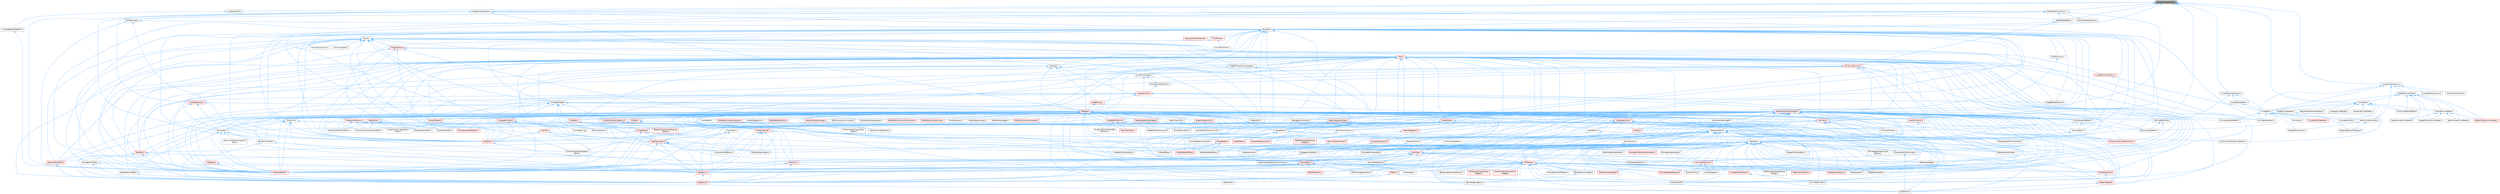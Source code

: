 digraph "TransformCalculus2D.h"
{
 // INTERACTIVE_SVG=YES
 // LATEX_PDF_SIZE
  bgcolor="transparent";
  edge [fontname=Helvetica,fontsize=10,labelfontname=Helvetica,labelfontsize=10];
  node [fontname=Helvetica,fontsize=10,shape=box,height=0.2,width=0.4];
  Node1 [id="Node000001",label="TransformCalculus2D.h",height=0.2,width=0.4,color="gray40", fillcolor="grey60", style="filled", fontcolor="black",tooltip=" "];
  Node1 -> Node2 [id="edge1_Node000001_Node000002",dir="back",color="steelblue1",style="solid",tooltip=" "];
  Node2 [id="Node000002",label="CoreSharedPCH.h",height=0.2,width=0.4,color="grey40", fillcolor="white", style="filled",URL="$d8/de5/CoreSharedPCH_8h.html",tooltip=" "];
  Node2 -> Node3 [id="edge2_Node000002_Node000003",dir="back",color="steelblue1",style="solid",tooltip=" "];
  Node3 [id="Node000003",label="CoreUObjectSharedPCH.h",height=0.2,width=0.4,color="grey40", fillcolor="white", style="filled",URL="$de/d2f/CoreUObjectSharedPCH_8h.html",tooltip=" "];
  Node3 -> Node4 [id="edge3_Node000003_Node000004",dir="back",color="steelblue1",style="solid",tooltip=" "];
  Node4 [id="Node000004",label="SlateSharedPCH.h",height=0.2,width=0.4,color="red", fillcolor="#FFF0F0", style="filled",URL="$d1/dfc/SlateSharedPCH_8h.html",tooltip=" "];
  Node1 -> Node7 [id="edge4_Node000001_Node000007",dir="back",color="steelblue1",style="solid",tooltip=" "];
  Node7 [id="Node000007",label="CurveDataAbstraction.h",height=0.2,width=0.4,color="grey40", fillcolor="white", style="filled",URL="$dd/dbe/CurveDataAbstraction_8h.html",tooltip=" "];
  Node7 -> Node8 [id="edge5_Node000007_Node000008",dir="back",color="steelblue1",style="solid",tooltip=" "];
  Node8 [id="Node000008",label="CurveEditor.h",height=0.2,width=0.4,color="grey40", fillcolor="white", style="filled",URL="$d1/d27/CurveEditor_8h.html",tooltip=" "];
  Node8 -> Node9 [id="edge6_Node000008_Node000009",dir="back",color="steelblue1",style="solid",tooltip=" "];
  Node9 [id="Node000009",label="CurveEditorFilterBase.h",height=0.2,width=0.4,color="red", fillcolor="#FFF0F0", style="filled",URL="$d9/d6a/CurveEditorFilterBase_8h.html",tooltip=" "];
  Node8 -> Node18 [id="edge7_Node000008_Node000018",dir="back",color="steelblue1",style="solid",tooltip=" "];
  Node18 [id="Node000018",label="CurveEditorUtils.h",height=0.2,width=0.4,color="grey40", fillcolor="white", style="filled",URL="$d3/d81/CurveEditorUtils_8h.html",tooltip=" "];
  Node8 -> Node19 [id="edge8_Node000008_Node000019",dir="back",color="steelblue1",style="solid",tooltip=" "];
  Node19 [id="Node000019",label="MirrorUtils.h",height=0.2,width=0.4,color="grey40", fillcolor="white", style="filled",URL="$da/d75/MirrorUtils_8h.html",tooltip=" "];
  Node8 -> Node20 [id="edge9_Node000008_Node000020",dir="back",color="steelblue1",style="solid",tooltip=" "];
  Node20 [id="Node000020",label="MultiCurveMirrorUtils.h",height=0.2,width=0.4,color="grey40", fillcolor="white", style="filled",URL="$da/d1b/MultiCurveMirrorUtils_8h.html",tooltip=" "];
  Node20 -> Node21 [id="edge10_Node000020_Node000021",dir="back",color="steelblue1",style="solid",tooltip=" "];
  Node21 [id="Node000021",label="TangentMirrorSolver.h",height=0.2,width=0.4,color="grey40", fillcolor="white", style="filled",URL="$dc/dea/TangentMirrorSolver_8h.html",tooltip=" "];
  Node20 -> Node22 [id="edge11_Node000020_Node000022",dir="back",color="steelblue1",style="solid",tooltip=" "];
  Node22 [id="Node000022",label="TangentSelectionFlattener.h",height=0.2,width=0.4,color="grey40", fillcolor="white", style="filled",URL="$d7/dd8/TangentSelectionFlattener_8h.html",tooltip=" "];
  Node8 -> Node17 [id="edge12_Node000008_Node000017",dir="back",color="steelblue1",style="solid",tooltip=" "];
  Node17 [id="Node000017",label="SCurveEditorPanel.h",height=0.2,width=0.4,color="grey40", fillcolor="white", style="filled",URL="$db/d60/SCurveEditorPanel_8h.html",tooltip=" "];
  Node8 -> Node23 [id="edge13_Node000008_Node000023",dir="back",color="steelblue1",style="solid",tooltip=" "];
  Node23 [id="Node000023",label="SCurveKeyDetailPanel.h",height=0.2,width=0.4,color="grey40", fillcolor="white", style="filled",URL="$d9/d1c/SCurveKeyDetailPanel_8h.html",tooltip=" "];
  Node8 -> Node24 [id="edge14_Node000008_Node000024",dir="back",color="steelblue1",style="solid",tooltip=" "];
  Node24 [id="Node000024",label="SCurveViewerPanel.h",height=0.2,width=0.4,color="grey40", fillcolor="white", style="filled",URL="$de/d3b/SCurveViewerPanel_8h.html",tooltip=" "];
  Node8 -> Node21 [id="edge15_Node000008_Node000021",dir="back",color="steelblue1",style="solid",tooltip=" "];
  Node8 -> Node22 [id="edge16_Node000008_Node000022",dir="back",color="steelblue1",style="solid",tooltip=" "];
  Node7 -> Node25 [id="edge17_Node000007_Node000025",dir="back",color="steelblue1",style="solid",tooltip=" "];
  Node25 [id="Node000025",label="CurveEditorExtension.h",height=0.2,width=0.4,color="grey40", fillcolor="white", style="filled",URL="$da/d91/CurveEditorExtension_8h.html",tooltip=" "];
  Node7 -> Node26 [id="edge18_Node000007_Node000026",dir="back",color="steelblue1",style="solid",tooltip=" "];
  Node26 [id="Node000026",label="IBufferedCurveModel.h",height=0.2,width=0.4,color="grey40", fillcolor="white", style="filled",URL="$d5/dd9/IBufferedCurveModel_8h.html",tooltip=" "];
  Node26 -> Node27 [id="edge19_Node000026_Node000027",dir="back",color="steelblue1",style="solid",tooltip=" "];
  Node27 [id="Node000027",label="BezierChannelCurveModel.h",height=0.2,width=0.4,color="red", fillcolor="#FFF0F0", style="filled",URL="$d3/d63/BezierChannelCurveModel_8h.html",tooltip=" "];
  Node26 -> Node31 [id="edge20_Node000026_Node000031",dir="back",color="steelblue1",style="solid",tooltip=" "];
  Node31 [id="Node000031",label="BoolChannelCurveModel.h",height=0.2,width=0.4,color="grey40", fillcolor="white", style="filled",URL="$d0/d51/BoolChannelCurveModel_8h.html",tooltip=" "];
  Node26 -> Node32 [id="edge21_Node000026_Node000032",dir="back",color="steelblue1",style="solid",tooltip=" "];
  Node32 [id="Node000032",label="ByteChannelCurveModel.h",height=0.2,width=0.4,color="grey40", fillcolor="white", style="filled",URL="$d8/d3d/ByteChannelCurveModel_8h.html",tooltip=" "];
  Node26 -> Node33 [id="edge22_Node000026_Node000033",dir="back",color="steelblue1",style="solid",tooltip=" "];
  Node33 [id="Node000033",label="ChannelCurveModel.h",height=0.2,width=0.4,color="grey40", fillcolor="white", style="filled",URL="$de/dfa/ChannelCurveModel_8h.html",tooltip=" "];
  Node33 -> Node27 [id="edge23_Node000033_Node000027",dir="back",color="steelblue1",style="solid",tooltip=" "];
  Node33 -> Node31 [id="edge24_Node000033_Node000031",dir="back",color="steelblue1",style="solid",tooltip=" "];
  Node33 -> Node32 [id="edge25_Node000033_Node000032",dir="back",color="steelblue1",style="solid",tooltip=" "];
  Node33 -> Node34 [id="edge26_Node000033_Node000034",dir="back",color="steelblue1",style="solid",tooltip=" "];
  Node34 [id="Node000034",label="IntegerChannelCurveModel.h",height=0.2,width=0.4,color="grey40", fillcolor="white", style="filled",URL="$df/d26/IntegerChannelCurveModel_8h.html",tooltip=" "];
  Node26 -> Node8 [id="edge27_Node000026_Node000008",dir="back",color="steelblue1",style="solid",tooltip=" "];
  Node26 -> Node35 [id="edge28_Node000026_Node000035",dir="back",color="steelblue1",style="solid",tooltip=" "];
  Node35 [id="Node000035",label="CurveModel.h",height=0.2,width=0.4,color="grey40", fillcolor="white", style="filled",URL="$de/d1c/CurveModel_8h.html",tooltip=" "];
  Node35 -> Node33 [id="edge29_Node000035_Node000033",dir="back",color="steelblue1",style="solid",tooltip=" "];
  Node35 -> Node8 [id="edge30_Node000035_Node000008",dir="back",color="steelblue1",style="solid",tooltip=" "];
  Node35 -> Node18 [id="edge31_Node000035_Node000018",dir="back",color="steelblue1",style="solid",tooltip=" "];
  Node35 -> Node36 [id="edge32_Node000035_Node000036",dir="back",color="steelblue1",style="solid",tooltip=" "];
  Node36 [id="Node000036",label="InvertedCurveModel.h",height=0.2,width=0.4,color="grey40", fillcolor="white", style="filled",URL="$d0/de3/InvertedCurveModel_8h.html",tooltip=" "];
  Node35 -> Node37 [id="edge33_Node000035_Node000037",dir="back",color="steelblue1",style="solid",tooltip=" "];
  Node37 [id="Node000037",label="KeyBarCurveModel.h",height=0.2,width=0.4,color="grey40", fillcolor="white", style="filled",URL="$d7/da1/KeyBarCurveModel_8h.html",tooltip=" "];
  Node37 -> Node38 [id="edge34_Node000037_Node000038",dir="back",color="steelblue1",style="solid",tooltip=" "];
  Node38 [id="Node000038",label="ConstraintChannelCurveModel.h",height=0.2,width=0.4,color="grey40", fillcolor="white", style="filled",URL="$d9/d5f/ConstraintChannelCurveModel_8h.html",tooltip=" "];
  Node35 -> Node20 [id="edge35_Node000035_Node000020",dir="back",color="steelblue1",style="solid",tooltip=" "];
  Node35 -> Node39 [id="edge36_Node000035_Node000039",dir="back",color="steelblue1",style="solid",tooltip=" "];
  Node39 [id="Node000039",label="PiecewiseCurveModel.h",height=0.2,width=0.4,color="grey40", fillcolor="white", style="filled",URL="$dc/dc4/PiecewiseCurveModel_8h.html",tooltip=" "];
  Node35 -> Node40 [id="edge37_Node000035_Node000040",dir="back",color="steelblue1",style="solid",tooltip=" "];
  Node40 [id="Node000040",label="RichCurveEditorModel.h",height=0.2,width=0.4,color="grey40", fillcolor="white", style="filled",URL="$d9/d48/RichCurveEditorModel_8h.html",tooltip=" "];
  Node35 -> Node41 [id="edge38_Node000035_Node000041",dir="back",color="steelblue1",style="solid",tooltip=" "];
  Node41 [id="Node000041",label="SequencerChannelInterface.h",height=0.2,width=0.4,color="grey40", fillcolor="white", style="filled",URL="$da/d51/SequencerChannelInterface_8h.html",tooltip=" "];
  Node26 -> Node34 [id="edge39_Node000026_Node000034",dir="back",color="steelblue1",style="solid",tooltip=" "];
  Node26 -> Node40 [id="edge40_Node000026_Node000040",dir="back",color="steelblue1",style="solid",tooltip=" "];
  Node7 -> Node20 [id="edge41_Node000007_Node000020",dir="back",color="steelblue1",style="solid",tooltip=" "];
  Node7 -> Node42 [id="edge42_Node000007_Node000042",dir="back",color="steelblue1",style="solid",tooltip=" "];
  Node42 [id="Node000042",label="PositionMirrorSolver.h",height=0.2,width=0.4,color="grey40", fillcolor="white", style="filled",URL="$d1/d74/PositionMirrorSolver_8h.html",tooltip=" "];
  Node7 -> Node17 [id="edge43_Node000007_Node000017",dir="back",color="steelblue1",style="solid",tooltip=" "];
  Node1 -> Node43 [id="edge44_Node000001_Node000043",dir="back",color="steelblue1",style="solid",tooltip=" "];
  Node43 [id="Node000043",label="CurveEditorScreenSpace.h",height=0.2,width=0.4,color="grey40", fillcolor="white", style="filled",URL="$db/d23/CurveEditorScreenSpace_8h.html",tooltip=" "];
  Node43 -> Node8 [id="edge45_Node000043_Node000008",dir="back",color="steelblue1",style="solid",tooltip=" "];
  Node43 -> Node44 [id="edge46_Node000043_Node000044",dir="back",color="steelblue1",style="solid",tooltip=" "];
  Node44 [id="Node000044",label="CurveEditorHelpers.h",height=0.2,width=0.4,color="grey40", fillcolor="white", style="filled",URL="$d1/d71/CurveEditorHelpers_8h.html",tooltip=" "];
  Node44 -> Node8 [id="edge47_Node000044_Node000008",dir="back",color="steelblue1",style="solid",tooltip=" "];
  Node43 -> Node45 [id="edge48_Node000043_Node000045",dir="back",color="steelblue1",style="solid",tooltip=" "];
  Node45 [id="Node000045",label="SCurveEditorView.h",height=0.2,width=0.4,color="grey40", fillcolor="white", style="filled",URL="$dd/d32/SCurveEditorView_8h.html",tooltip=" "];
  Node45 -> Node24 [id="edge49_Node000045_Node000024",dir="back",color="steelblue1",style="solid",tooltip=" "];
  Node45 -> Node46 [id="edge50_Node000045_Node000046",dir="back",color="steelblue1",style="solid",tooltip=" "];
  Node46 [id="Node000046",label="SInteractiveCurveEditorView.h",height=0.2,width=0.4,color="red", fillcolor="#FFF0F0", style="filled",URL="$d2/dd9/SInteractiveCurveEditorView_8h.html",tooltip=" "];
  Node1 -> Node35 [id="edge51_Node000001_Node000035",dir="back",color="steelblue1",style="solid",tooltip=" "];
  Node1 -> Node52 [id="edge52_Node000001_Node000052",dir="back",color="steelblue1",style="solid",tooltip=" "];
  Node52 [id="Node000052",label="Geometry.h",height=0.2,width=0.4,color="grey40", fillcolor="white", style="filled",URL="$d3/d8b/Geometry_8h.html",tooltip=" "];
  Node52 -> Node53 [id="edge53_Node000052_Node000053",dir="back",color="steelblue1",style="solid",tooltip=" "];
  Node53 [id="Node000053",label="ArrangedWidget.h",height=0.2,width=0.4,color="grey40", fillcolor="white", style="filled",URL="$d9/dca/ArrangedWidget_8h.html",tooltip=" "];
  Node53 -> Node54 [id="edge54_Node000053_Node000054",dir="back",color="steelblue1",style="solid",tooltip=" "];
  Node54 [id="Node000054",label="ArrangedChildren.h",height=0.2,width=0.4,color="red", fillcolor="#FFF0F0", style="filled",URL="$d6/d71/ArrangedChildren_8h.html",tooltip=" "];
  Node54 -> Node56 [id="edge55_Node000054_Node000056",dir="back",color="steelblue1",style="solid",tooltip=" "];
  Node56 [id="Node000056",label="SLinkedBox.cpp",height=0.2,width=0.4,color="grey40", fillcolor="white", style="filled",URL="$de/dd2/SLinkedBox_8cpp.html",tooltip=" "];
  Node54 -> Node57 [id="edge56_Node000054_Node000057",dir="back",color="steelblue1",style="solid",tooltip=" "];
  Node57 [id="Node000057",label="SNodePanel.h",height=0.2,width=0.4,color="grey40", fillcolor="white", style="filled",URL="$da/db1/SNodePanel_8h.html",tooltip=" "];
  Node57 -> Node58 [id="edge57_Node000057_Node000058",dir="back",color="steelblue1",style="solid",tooltip=" "];
  Node58 [id="Node000058",label="KismetNodeInfoContext.h",height=0.2,width=0.4,color="grey40", fillcolor="white", style="filled",URL="$d3/dfc/KismetNodeInfoContext_8h.html",tooltip=" "];
  Node57 -> Node59 [id="edge58_Node000057_Node000059",dir="back",color="steelblue1",style="solid",tooltip=" "];
  Node59 [id="Node000059",label="RigVMEditor.h",height=0.2,width=0.4,color="red", fillcolor="#FFF0F0", style="filled",URL="$d3/d13/RigVMEditor_8h.html",tooltip=" "];
  Node57 -> Node64 [id="edge59_Node000057_Node000064",dir="back",color="steelblue1",style="solid",tooltip=" "];
  Node64 [id="Node000064",label="SCommentBubble.h",height=0.2,width=0.4,color="grey40", fillcolor="white", style="filled",URL="$d9/d84/SCommentBubble_8h.html",tooltip=" "];
  Node57 -> Node65 [id="edge60_Node000057_Node000065",dir="back",color="steelblue1",style="solid",tooltip=" "];
  Node65 [id="Node000065",label="SDesignSurface.h",height=0.2,width=0.4,color="grey40", fillcolor="white", style="filled",URL="$d0/d2a/SDesignSurface_8h.html",tooltip=" "];
  Node65 -> Node66 [id="edge61_Node000065_Node000066",dir="back",color="steelblue1",style="solid",tooltip=" "];
  Node66 [id="Node000066",label="SDesignerView.h",height=0.2,width=0.4,color="grey40", fillcolor="white", style="filled",URL="$d2/d14/SDesignerView_8h.html",tooltip=" "];
  Node57 -> Node67 [id="edge62_Node000057_Node000067",dir="back",color="steelblue1",style="solid",tooltip=" "];
  Node67 [id="Node000067",label="SGraphNode.h",height=0.2,width=0.4,color="red", fillcolor="#FFF0F0", style="filled",URL="$d2/d30/SGraphNode_8h.html",tooltip=" "];
  Node67 -> Node68 [id="edge63_Node000067_Node000068",dir="back",color="steelblue1",style="solid",tooltip=" "];
  Node68 [id="Node000068",label="DataflowGraphEditor.h",height=0.2,width=0.4,color="grey40", fillcolor="white", style="filled",URL="$d4/dfa/DataflowGraphEditor_8h.html",tooltip=" "];
  Node67 -> Node76 [id="edge64_Node000067_Node000076",dir="back",color="steelblue1",style="solid",tooltip=" "];
  Node76 [id="Node000076",label="SGraphNodeK2Base.h",height=0.2,width=0.4,color="red", fillcolor="#FFF0F0", style="filled",URL="$de/d4a/SGraphNodeK2Base_8h.html",tooltip=" "];
  Node67 -> Node85 [id="edge65_Node000067_Node000085",dir="back",color="steelblue1",style="solid",tooltip=" "];
  Node85 [id="Node000085",label="SGraphPanel.h",height=0.2,width=0.4,color="grey40", fillcolor="white", style="filled",URL="$d2/dcf/SGraphPanel_8h.html",tooltip=" "];
  Node57 -> Node82 [id="edge66_Node000057_Node000082",dir="back",color="steelblue1",style="solid",tooltip=" "];
  Node82 [id="Node000082",label="SGraphNodeComment.h",height=0.2,width=0.4,color="red", fillcolor="#FFF0F0", style="filled",URL="$d7/db6/SGraphNodeComment_8h.html",tooltip=" "];
  Node57 -> Node76 [id="edge67_Node000057_Node000076",dir="back",color="steelblue1",style="solid",tooltip=" "];
  Node57 -> Node85 [id="edge68_Node000057_Node000085",dir="back",color="steelblue1",style="solid",tooltip=" "];
  Node54 -> Node128 [id="edge69_Node000054_Node000128",dir="back",color="steelblue1",style="solid",tooltip=" "];
  Node128 [id="Node000128",label="SlateCore.h",height=0.2,width=0.4,color="red", fillcolor="#FFF0F0", style="filled",URL="$dc/d03/SlateCore_8h.html",tooltip=" "];
  Node128 -> Node130 [id="edge70_Node000128_Node000130",dir="back",color="steelblue1",style="solid",tooltip=" "];
  Node130 [id="Node000130",label="SlateBasics.h",height=0.2,width=0.4,color="red", fillcolor="#FFF0F0", style="filled",URL="$da/d2f/SlateBasics_8h.html",tooltip=" "];
  Node130 -> Node132 [id="edge71_Node000130_Node000132",dir="back",color="steelblue1",style="solid",tooltip=" "];
  Node132 [id="Node000132",label="SlateExtras.h",height=0.2,width=0.4,color="red", fillcolor="#FFF0F0", style="filled",URL="$d8/dec/SlateExtras_8h.html",tooltip=" "];
  Node54 -> Node4 [id="edge72_Node000054_Node000004",dir="back",color="steelblue1",style="solid",tooltip=" "];
  Node53 -> Node88 [id="edge73_Node000053_Node000088",dir="back",color="steelblue1",style="solid",tooltip=" "];
  Node88 [id="Node000088",label="BlueprintConnectionDrawing\lPolicy.h",height=0.2,width=0.4,color="red", fillcolor="#FFF0F0", style="filled",URL="$d2/dfc/BlueprintConnectionDrawingPolicy_8h.html",tooltip=" "];
  Node53 -> Node87 [id="edge74_Node000053_Node000087",dir="back",color="steelblue1",style="solid",tooltip=" "];
  Node87 [id="Node000087",label="ConnectionDrawingPolicy.h",height=0.2,width=0.4,color="red", fillcolor="#FFF0F0", style="filled",URL="$d5/dc8/ConnectionDrawingPolicy_8h.html",tooltip=" "];
  Node87 -> Node88 [id="edge75_Node000087_Node000088",dir="back",color="steelblue1",style="solid",tooltip=" "];
  Node87 -> Node85 [id="edge76_Node000087_Node000085",dir="back",color="steelblue1",style="solid",tooltip=" "];
  Node53 -> Node677 [id="edge77_Node000053_Node000677",dir="back",color="steelblue1",style="solid",tooltip=" "];
  Node677 [id="Node000677",label="HittestGrid.h",height=0.2,width=0.4,color="grey40", fillcolor="white", style="filled",URL="$da/d73/HittestGrid_8h.html",tooltip=" "];
  Node677 -> Node678 [id="edge78_Node000677_Node000678",dir="back",color="steelblue1",style="solid",tooltip=" "];
  Node678 [id="Node000678",label="SInvalidationPanel.h",height=0.2,width=0.4,color="grey40", fillcolor="white", style="filled",URL="$d7/d86/SInvalidationPanel_8h.html",tooltip=" "];
  Node53 -> Node66 [id="edge79_Node000053_Node000066",dir="back",color="steelblue1",style="solid",tooltip=" "];
  Node53 -> Node57 [id="edge80_Node000053_Node000057",dir="back",color="steelblue1",style="solid",tooltip=" "];
  Node53 -> Node679 [id="edge81_Node000053_Node000679",dir="back",color="steelblue1",style="solid",tooltip=" "];
  Node679 [id="Node000679",label="SWidget.h",height=0.2,width=0.4,color="red", fillcolor="#FFF0F0", style="filled",URL="$dc/df5/SWidget_8h.html",tooltip=" "];
  Node679 -> Node535 [id="edge82_Node000679_Node000535",dir="back",color="steelblue1",style="solid",tooltip=" "];
  Node535 [id="Node000535",label="AssetEditorToolkit.h",height=0.2,width=0.4,color="red", fillcolor="#FFF0F0", style="filled",URL="$d9/d8b/AssetEditorToolkit_8h.html",tooltip=" "];
  Node535 -> Node239 [id="edge83_Node000535_Node000239",dir="back",color="steelblue1",style="solid",tooltip=" "];
  Node239 [id="Node000239",label="BlueprintEditor.h",height=0.2,width=0.4,color="red", fillcolor="#FFF0F0", style="filled",URL="$df/d7d/BlueprintEditor_8h.html",tooltip=" "];
  Node239 -> Node208 [id="edge84_Node000239_Node000208",dir="back",color="steelblue1",style="solid",tooltip=" "];
  Node208 [id="Node000208",label="SSCSEditor.h",height=0.2,width=0.4,color="grey40", fillcolor="white", style="filled",URL="$d0/d2e/SSCSEditor_8h.html",tooltip=" "];
  Node535 -> Node538 [id="edge85_Node000535_Node000538",dir="back",color="steelblue1",style="solid",tooltip=" "];
  Node538 [id="Node000538",label="BlueprintEditorSharedTab\lFactories.h",height=0.2,width=0.4,color="grey40", fillcolor="white", style="filled",URL="$d3/d15/BlueprintEditorSharedTabFactories_8h.html",tooltip=" "];
  Node535 -> Node252 [id="edge86_Node000535_Node000252",dir="back",color="steelblue1",style="solid",tooltip=" "];
  Node252 [id="Node000252",label="FindInGraph.h",height=0.2,width=0.4,color="grey40", fillcolor="white", style="filled",URL="$de/d36/FindInGraph_8h.html",tooltip=" "];
  Node535 -> Node531 [id="edge87_Node000535_Node000531",dir="back",color="steelblue1",style="solid",tooltip=" "];
  Node531 [id="Node000531",label="PersonaModule.h",height=0.2,width=0.4,color="red", fillcolor="#FFF0F0", style="filled",URL="$de/d74/PersonaModule_8h.html",tooltip=" "];
  Node679 -> Node493 [id="edge88_Node000679_Node000493",dir="back",color="steelblue1",style="solid",tooltip=" "];
  Node493 [id="Node000493",label="AssetEditorViewportLayout.h",height=0.2,width=0.4,color="red", fillcolor="#FFF0F0", style="filled",URL="$df/d46/AssetEditorViewportLayout_8h.html",tooltip=" "];
  Node493 -> Node496 [id="edge89_Node000493_Node000496",dir="back",color="steelblue1",style="solid",tooltip=" "];
  Node496 [id="Node000496",label="EditorViewportLayoutFour\lPanes.h",height=0.2,width=0.4,color="grey40", fillcolor="white", style="filled",URL="$d4/d84/EditorViewportLayoutFourPanes_8h.html",tooltip=" "];
  Node679 -> Node680 [id="edge90_Node000679_Node000680",dir="back",color="steelblue1",style="solid",tooltip=" "];
  Node680 [id="Node000680",label="AssetThumbnail.h",height=0.2,width=0.4,color="red", fillcolor="#FFF0F0", style="filled",URL="$d7/d61/AssetThumbnail_8h.html",tooltip=" "];
  Node680 -> Node319 [id="edge91_Node000680_Node000319",dir="back",color="steelblue1",style="solid",tooltip=" "];
  Node319 [id="Node000319",label="SDeleteAssetsDialog.h",height=0.2,width=0.4,color="grey40", fillcolor="white", style="filled",URL="$d7/d0d/SDeleteAssetsDialog_8h.html",tooltip=" "];
  Node679 -> Node654 [id="edge92_Node000679_Node000654",dir="back",color="steelblue1",style="solid",tooltip=" "];
  Node654 [id="Node000654",label="AudioMeter.h",height=0.2,width=0.4,color="grey40", fillcolor="white", style="filled",URL="$de/db0/AudioMeter_8h.html",tooltip=" "];
  Node679 -> Node261 [id="edge93_Node000679_Node000261",dir="back",color="steelblue1",style="solid",tooltip=" "];
  Node261 [id="Node000261",label="AudioTrackEditor.h",height=0.2,width=0.4,color="grey40", fillcolor="white", style="filled",URL="$dd/d96/AudioTrackEditor_8h.html",tooltip=" "];
  Node679 -> Node687 [id="edge94_Node000679_Node000687",dir="back",color="steelblue1",style="solid",tooltip=" "];
  Node687 [id="Node000687",label="AudioWidgetsUtils.h",height=0.2,width=0.4,color="grey40", fillcolor="white", style="filled",URL="$da/d9a/AudioWidgetsUtils_8h.html",tooltip=" "];
  Node679 -> Node88 [id="edge95_Node000679_Node000088",dir="back",color="steelblue1",style="solid",tooltip=" "];
  Node679 -> Node239 [id="edge96_Node000679_Node000239",dir="back",color="steelblue1",style="solid",tooltip=" "];
  Node679 -> Node538 [id="edge97_Node000679_Node000538",dir="back",color="steelblue1",style="solid",tooltip=" "];
  Node679 -> Node688 [id="edge98_Node000679_Node000688",dir="back",color="steelblue1",style="solid",tooltip=" "];
  Node688 [id="Node000688",label="BlueprintEditorUtils.h",height=0.2,width=0.4,color="red", fillcolor="#FFF0F0", style="filled",URL="$d7/d3d/BlueprintEditorUtils_8h.html",tooltip=" "];
  Node688 -> Node165 [id="edge99_Node000688_Node000165",dir="back",color="steelblue1",style="solid",tooltip=" "];
  Node165 [id="Node000165",label="GameModeInfoCustomizer.h",height=0.2,width=0.4,color="grey40", fillcolor="white", style="filled",URL="$d5/df3/GameModeInfoCustomizer_8h.html",tooltip=" "];
  Node679 -> Node232 [id="edge100_Node000679_Node000232",dir="back",color="steelblue1",style="solid",tooltip=" "];
  Node232 [id="Node000232",label="BoneSelectionWidget.h",height=0.2,width=0.4,color="grey40", fillcolor="white", style="filled",URL="$d4/dd3/BoneSelectionWidget_8h.html",tooltip=" "];
  Node232 -> Node179 [id="edge101_Node000232_Node000179",dir="back",color="steelblue1",style="solid",tooltip=" "];
  Node179 [id="Node000179",label="SBoneMappingBase.h",height=0.2,width=0.4,color="grey40", fillcolor="white", style="filled",URL="$d7/d49/SBoneMappingBase_8h.html",tooltip=" "];
  Node679 -> Node465 [id="edge102_Node000679_Node000465",dir="back",color="steelblue1",style="solid",tooltip=" "];
  Node465 [id="Node000465",label="BrushBuilderDragDropOp.h",height=0.2,width=0.4,color="grey40", fillcolor="white", style="filled",URL="$d9/d56/BrushBuilderDragDropOp_8h.html",tooltip=" "];
  Node679 -> Node689 [id="edge103_Node000679_Node000689",dir="back",color="steelblue1",style="solid",tooltip=" "];
  Node689 [id="Node000689",label="Children.h",height=0.2,width=0.4,color="red", fillcolor="#FFF0F0", style="filled",URL="$db/d68/Children_8h.html",tooltip=" "];
  Node689 -> Node855 [id="edge104_Node000689_Node000855",dir="back",color="steelblue1",style="solid",tooltip=" "];
  Node855 [id="Node000855",label="SConstraintCanvas.h",height=0.2,width=0.4,color="grey40", fillcolor="white", style="filled",URL="$d4/d58/SConstraintCanvas_8h.html",tooltip=" "];
  Node855 -> Node68 [id="edge105_Node000855_Node000068",dir="back",color="steelblue1",style="solid",tooltip=" "];
  Node689 -> Node678 [id="edge106_Node000689_Node000678",dir="back",color="steelblue1",style="solid",tooltip=" "];
  Node689 -> Node57 [id="edge107_Node000689_Node000057",dir="back",color="steelblue1",style="solid",tooltip=" "];
  Node689 -> Node225 [id="edge108_Node000689_Node000225",dir="back",color="steelblue1",style="solid",tooltip=" "];
  Node225 [id="Node000225",label="SScrollBox.h",height=0.2,width=0.4,color="grey40", fillcolor="white", style="filled",URL="$d3/da2/SScrollBox_8h.html",tooltip=" "];
  Node225 -> Node171 [id="edge109_Node000225_Node000171",dir="back",color="steelblue1",style="solid",tooltip=" "];
  Node171 [id="Node000171",label="SBreadcrumbTrail.h",height=0.2,width=0.4,color="grey40", fillcolor="white", style="filled",URL="$d4/de2/SBreadcrumbTrail_8h.html",tooltip=" "];
  Node171 -> Node172 [id="edge110_Node000171_Node000172",dir="back",color="steelblue1",style="solid",tooltip=" "];
  Node172 [id="Node000172",label="STableTreeView.h",height=0.2,width=0.4,color="red", fillcolor="#FFF0F0", style="filled",URL="$dd/d46/STableTreeView_8h.html",tooltip=" "];
  Node171 -> Node132 [id="edge111_Node000171_Node000132",dir="back",color="steelblue1",style="solid",tooltip=" "];
  Node225 -> Node226 [id="edge112_Node000225_Node000226",dir="back",color="steelblue1",style="solid",tooltip=" "];
  Node226 [id="Node000226",label="SCommonHierarchicalScroll\lBox.h",height=0.2,width=0.4,color="grey40", fillcolor="white", style="filled",URL="$d8/dd5/SCommonHierarchicalScrollBox_8h.html",tooltip=" "];
  Node225 -> Node130 [id="edge113_Node000225_Node000130",dir="back",color="steelblue1",style="solid",tooltip=" "];
  Node225 -> Node132 [id="edge114_Node000225_Node000132",dir="back",color="steelblue1",style="solid",tooltip=" "];
  Node225 -> Node4 [id="edge115_Node000225_Node000004",dir="back",color="steelblue1",style="solid",tooltip=" "];
  Node689 -> Node898 [id="edge116_Node000689_Node000898",dir="back",color="steelblue1",style="solid",tooltip=" "];
  Node898 [id="Node000898",label="STrackAreaView.h",height=0.2,width=0.4,color="grey40", fillcolor="white", style="filled",URL="$de/d32/STrackAreaView_8h.html",tooltip=" "];
  Node689 -> Node128 [id="edge117_Node000689_Node000128",dir="back",color="steelblue1",style="solid",tooltip=" "];
  Node689 -> Node4 [id="edge118_Node000689_Node000004",dir="back",color="steelblue1",style="solid",tooltip=" "];
  Node679 -> Node264 [id="edge119_Node000679_Node000264",dir="back",color="steelblue1",style="solid",tooltip=" "];
  Node264 [id="Node000264",label="CinematicShotTrackEditor.h",height=0.2,width=0.4,color="grey40", fillcolor="white", style="filled",URL="$d3/d0c/CinematicShotTrackEditor_8h.html",tooltip=" "];
  Node679 -> Node270 [id="edge120_Node000679_Node000270",dir="back",color="steelblue1",style="solid",tooltip=" "];
  Node270 [id="Node000270",label="CommonAnimationTrackEditor.h",height=0.2,width=0.4,color="grey40", fillcolor="white", style="filled",URL="$d9/d6e/CommonAnimationTrackEditor_8h.html",tooltip=" "];
  Node679 -> Node87 [id="edge121_Node000679_Node000087",dir="back",color="steelblue1",style="solid",tooltip=" "];
  Node679 -> Node265 [id="edge122_Node000679_Node000265",dir="back",color="steelblue1",style="solid",tooltip=" "];
  Node265 [id="Node000265",label="CustomPrimitiveDataTrack\lEditor.h",height=0.2,width=0.4,color="grey40", fillcolor="white", style="filled",URL="$dc/d8f/CustomPrimitiveDataTrackEditor_8h.html",tooltip=" "];
  Node679 -> Node914 [id="edge123_Node000679_Node000914",dir="back",color="steelblue1",style="solid",tooltip=" "];
  Node914 [id="Node000914",label="DataTableEditorUtils.h",height=0.2,width=0.4,color="red", fillcolor="#FFF0F0", style="filled",URL="$d6/d6f/DataTableEditorUtils_8h.html",tooltip=" "];
  Node679 -> Node68 [id="edge124_Node000679_Node000068",dir="back",color="steelblue1",style="solid",tooltip=" "];
  Node679 -> Node724 [id="edge125_Node000679_Node000724",dir="back",color="steelblue1",style="solid",tooltip=" "];
  Node724 [id="Node000724",label="DebuggerCommands.h",height=0.2,width=0.4,color="grey40", fillcolor="white", style="filled",URL="$dc/da1/DebuggerCommands_8h.html",tooltip=" "];
  Node679 -> Node915 [id="edge126_Node000679_Node000915",dir="back",color="steelblue1",style="solid",tooltip=" "];
  Node915 [id="Node000915",label="DesignerExtension.h",height=0.2,width=0.4,color="red", fillcolor="#FFF0F0", style="filled",URL="$d2/d1b/DesignerExtension_8h.html",tooltip=" "];
  Node915 -> Node66 [id="edge127_Node000915_Node000066",dir="back",color="steelblue1",style="solid",tooltip=" "];
  Node679 -> Node609 [id="edge128_Node000679_Node000609",dir="back",color="steelblue1",style="solid",tooltip=" "];
  Node609 [id="Node000609",label="DetailCategoryBuilder.h",height=0.2,width=0.4,color="red", fillcolor="#FFF0F0", style="filled",URL="$d9/de8/DetailCategoryBuilder_8h.html",tooltip=" "];
  Node609 -> Node611 [id="edge129_Node000609_Node000611",dir="back",color="steelblue1",style="solid",tooltip=" "];
  Node611 [id="Node000611",label="DetailWidgetRow.h",height=0.2,width=0.4,color="red", fillcolor="#FFF0F0", style="filled",URL="$d4/d4d/DetailWidgetRow_8h.html",tooltip=" "];
  Node611 -> Node612 [id="edge130_Node000611_Node000612",dir="back",color="steelblue1",style="solid",tooltip=" "];
  Node612 [id="Node000612",label="IDetailPropertyExtension\lHandler.h",height=0.2,width=0.4,color="red", fillcolor="#FFF0F0", style="filled",URL="$d6/d81/IDetailPropertyExtensionHandler_8h.html",tooltip=" "];
  Node609 -> Node165 [id="edge131_Node000609_Node000165",dir="back",color="steelblue1",style="solid",tooltip=" "];
  Node679 -> Node611 [id="edge132_Node000679_Node000611",dir="back",color="steelblue1",style="solid",tooltip=" "];
  Node679 -> Node162 [id="edge133_Node000679_Node000162",dir="back",color="steelblue1",style="solid",tooltip=" "];
  Node162 [id="Node000162",label="DetailsDiff.h",height=0.2,width=0.4,color="grey40", fillcolor="white", style="filled",URL="$de/dfc/DetailsDiff_8h.html",tooltip=" "];
  Node679 -> Node917 [id="edge134_Node000679_Node000917",dir="back",color="steelblue1",style="solid",tooltip=" "];
  Node917 [id="Node000917",label="DetailsDisplayManager.h",height=0.2,width=0.4,color="red", fillcolor="#FFF0F0", style="filled",URL="$d3/db6/DetailsDisplayManager_8h.html",tooltip=" "];
  Node917 -> Node918 [id="edge135_Node000917_Node000918",dir="back",color="steelblue1",style="solid",tooltip=" "];
  Node918 [id="Node000918",label="DetailsViewObjectFilter.h",height=0.2,width=0.4,color="grey40", fillcolor="white", style="filled",URL="$db/d34/DetailsViewObjectFilter_8h.html",tooltip=" "];
  Node679 -> Node918 [id="edge136_Node000679_Node000918",dir="back",color="steelblue1",style="solid",tooltip=" "];
  Node679 -> Node363 [id="edge137_Node000679_Node000363",dir="back",color="steelblue1",style="solid",tooltip=" "];
  Node363 [id="Node000363",label="Dialogs.h",height=0.2,width=0.4,color="red", fillcolor="#FFF0F0", style="filled",URL="$d2/d5c/Dialogs_8h.html",tooltip=" "];
  Node679 -> Node157 [id="edge138_Node000679_Node000157",dir="back",color="steelblue1",style="solid",tooltip=" "];
  Node157 [id="Node000157",label="DiffUtils.h",height=0.2,width=0.4,color="red", fillcolor="#FFF0F0", style="filled",URL="$d4/d91/DiffUtils_8h.html",tooltip=" "];
  Node157 -> Node162 [id="edge139_Node000157_Node000162",dir="back",color="steelblue1",style="solid",tooltip=" "];
  Node157 -> Node163 [id="edge140_Node000157_Node000163",dir="back",color="steelblue1",style="solid",tooltip=" "];
  Node163 [id="Node000163",label="SBlueprintDiff.h",height=0.2,width=0.4,color="grey40", fillcolor="white", style="filled",URL="$de/d6d/SBlueprintDiff_8h.html",tooltip=" "];
  Node679 -> Node845 [id="edge141_Node000679_Node000845",dir="back",color="steelblue1",style="solid",tooltip=" "];
  Node845 [id="Node000845",label="EditorClassUtils.h",height=0.2,width=0.4,color="grey40", fillcolor="white", style="filled",URL="$d8/d26/EditorClassUtils_8h.html",tooltip=" "];
  Node845 -> Node165 [id="edge142_Node000845_Node000165",dir="back",color="steelblue1",style="solid",tooltip=" "];
  Node679 -> Node919 [id="edge143_Node000679_Node000919",dir="back",color="steelblue1",style="solid",tooltip=" "];
  Node919 [id="Node000919",label="EditorViewportCommands.h",height=0.2,width=0.4,color="grey40", fillcolor="white", style="filled",URL="$d9/de5/EditorViewportCommands_8h.html",tooltip=" "];
  Node679 -> Node496 [id="edge144_Node000679_Node000496",dir="back",color="steelblue1",style="solid",tooltip=" "];
  Node679 -> Node238 [id="edge145_Node000679_Node000238",dir="back",color="steelblue1",style="solid",tooltip=" "];
  Node238 [id="Node000238",label="FindInBlueprints.h",height=0.2,width=0.4,color="red", fillcolor="#FFF0F0", style="filled",URL="$d0/d27/FindInBlueprints_8h.html",tooltip=" "];
  Node238 -> Node239 [id="edge146_Node000238_Node000239",dir="back",color="steelblue1",style="solid",tooltip=" "];
  Node679 -> Node252 [id="edge147_Node000679_Node000252",dir="back",color="steelblue1",style="solid",tooltip=" "];
  Node679 -> Node165 [id="edge148_Node000679_Node000165",dir="back",color="steelblue1",style="solid",tooltip=" "];
  Node679 -> Node659 [id="edge149_Node000679_Node000659",dir="back",color="steelblue1",style="solid",tooltip=" "];
  Node659 [id="Node000659",label="GlobalEditorCommonCommands.h",height=0.2,width=0.4,color="red", fillcolor="#FFF0F0", style="filled",URL="$d3/d5f/GlobalEditorCommonCommands_8h.html",tooltip=" "];
  Node679 -> Node725 [id="edge150_Node000679_Node000725",dir="back",color="steelblue1",style="solid",tooltip=" "];
  Node725 [id="Node000725",label="GraphEditor.h",height=0.2,width=0.4,color="red", fillcolor="#FFF0F0", style="filled",URL="$dc/dc5/GraphEditor_8h.html",tooltip=" "];
  Node725 -> Node239 [id="edge151_Node000725_Node000239",dir="back",color="steelblue1",style="solid",tooltip=" "];
  Node725 -> Node68 [id="edge152_Node000725_Node000068",dir="back",color="steelblue1",style="solid",tooltip=" "];
  Node725 -> Node59 [id="edge153_Node000725_Node000059",dir="back",color="steelblue1",style="solid",tooltip=" "];
  Node725 -> Node163 [id="edge154_Node000725_Node000163",dir="back",color="steelblue1",style="solid",tooltip=" "];
  Node725 -> Node67 [id="edge155_Node000725_Node000067",dir="back",color="steelblue1",style="solid",tooltip=" "];
  Node725 -> Node85 [id="edge156_Node000725_Node000085",dir="back",color="steelblue1",style="solid",tooltip=" "];
  Node725 -> Node57 [id="edge157_Node000725_Node000057",dir="back",color="steelblue1",style="solid",tooltip=" "];
  Node679 -> Node677 [id="edge158_Node000679_Node000677",dir="back",color="steelblue1",style="solid",tooltip=" "];
  Node679 -> Node920 [id="edge159_Node000679_Node000920",dir="back",color="steelblue1",style="solid",tooltip=" "];
  Node920 [id="Node000920",label="IActorEditorContextClient.h",height=0.2,width=0.4,color="red", fillcolor="#FFF0F0", style="filled",URL="$d7/da6/IActorEditorContextClient_8h.html",tooltip=" "];
  Node679 -> Node646 [id="edge160_Node000679_Node000646",dir="back",color="steelblue1",style="solid",tooltip=" "];
  Node646 [id="Node000646",label="IAssetViewport.h",height=0.2,width=0.4,color="grey40", fillcolor="white", style="filled",URL="$de/d65/IAssetViewport_8h.html",tooltip=" "];
  Node679 -> Node612 [id="edge161_Node000679_Node000612",dir="back",color="steelblue1",style="solid",tooltip=" "];
  Node679 -> Node922 [id="edge162_Node000679_Node000922",dir="back",color="steelblue1",style="solid",tooltip=" "];
  Node922 [id="Node000922",label="IMorphTargetViewer.h",height=0.2,width=0.4,color="grey40", fillcolor="white", style="filled",URL="$dd/d85/IMorphTargetViewer_8h.html",tooltip=" "];
  Node679 -> Node793 [id="edge163_Node000679_Node000793",dir="back",color="steelblue1",style="solid",tooltip=" "];
  Node793 [id="Node000793",label="INotificationWidget.h",height=0.2,width=0.4,color="grey40", fillcolor="white", style="filled",URL="$dd/d1a/INotificationWidget_8h.html",tooltip=" "];
  Node679 -> Node923 [id="edge164_Node000679_Node000923",dir="back",color="steelblue1",style="solid",tooltip=" "];
  Node923 [id="Node000923",label="ISequencer.h",height=0.2,width=0.4,color="red", fillcolor="#FFF0F0", style="filled",URL="$d7/d1d/ISequencer_8h.html",tooltip=" "];
  Node923 -> Node261 [id="edge165_Node000923_Node000261",dir="back",color="steelblue1",style="solid",tooltip=" "];
  Node923 -> Node264 [id="edge166_Node000923_Node000264",dir="back",color="steelblue1",style="solid",tooltip=" "];
  Node923 -> Node270 [id="edge167_Node000923_Node000270",dir="back",color="steelblue1",style="solid",tooltip=" "];
  Node923 -> Node265 [id="edge168_Node000923_Node000265",dir="back",color="steelblue1",style="solid",tooltip=" "];
  Node923 -> Node266 [id="edge169_Node000923_Node000266",dir="back",color="steelblue1",style="solid",tooltip=" "];
  Node266 [id="Node000266",label="MaterialTrackEditor.h",height=0.2,width=0.4,color="grey40", fillcolor="white", style="filled",URL="$d1/d9f/MaterialTrackEditor_8h.html",tooltip=" "];
  Node923 -> Node931 [id="edge170_Node000923_Node000931",dir="back",color="steelblue1",style="solid",tooltip=" "];
  Node931 [id="Node000931",label="MovieSceneToolHelpers.h",height=0.2,width=0.4,color="red", fillcolor="#FFF0F0", style="filled",URL="$d4/d0e/MovieSceneToolHelpers_8h.html",tooltip=" "];
  Node679 -> Node941 [id="edge171_Node000679_Node000941",dir="back",color="steelblue1",style="solid",tooltip=" "];
  Node941 [id="Node000941",label="ISequencerSection.h",height=0.2,width=0.4,color="red", fillcolor="#FFF0F0", style="filled",URL="$d7/d4b/ISequencerSection_8h.html",tooltip=" "];
  Node941 -> Node261 [id="edge172_Node000941_Node000261",dir="back",color="steelblue1",style="solid",tooltip=" "];
  Node941 -> Node264 [id="edge173_Node000941_Node000264",dir="back",color="steelblue1",style="solid",tooltip=" "];
  Node941 -> Node270 [id="edge174_Node000941_Node000270",dir="back",color="steelblue1",style="solid",tooltip=" "];
  Node941 -> Node265 [id="edge175_Node000941_Node000265",dir="back",color="steelblue1",style="solid",tooltip=" "];
  Node941 -> Node266 [id="edge176_Node000941_Node000266",dir="back",color="steelblue1",style="solid",tooltip=" "];
  Node679 -> Node944 [id="edge177_Node000679_Node000944",dir="back",color="steelblue1",style="solid",tooltip=" "];
  Node944 [id="Node000944",label="ISlateEditableTextWidget.h",height=0.2,width=0.4,color="red", fillcolor="#FFF0F0", style="filled",URL="$dd/dd0/ISlateEditableTextWidget_8h.html",tooltip=" "];
  Node944 -> Node911 [id="edge178_Node000944_Node000911",dir="back",color="steelblue1",style="solid",tooltip=" "];
  Node911 [id="Node000911",label="SlateEditableTextLayout.h",height=0.2,width=0.4,color="grey40", fillcolor="white", style="filled",URL="$dd/d9e/SlateEditableTextLayout_8h.html",tooltip=" "];
  Node679 -> Node946 [id="edge179_Node000679_Node000946",dir="back",color="steelblue1",style="solid",tooltip=" "];
  Node946 [id="Node000946",label="ISlateRun.h",height=0.2,width=0.4,color="red", fillcolor="#FFF0F0", style="filled",URL="$d9/d49/ISlateRun_8h.html",tooltip=" "];
  Node946 -> Node130 [id="edge180_Node000946_Node000130",dir="back",color="steelblue1",style="solid",tooltip=" "];
  Node946 -> Node132 [id="edge181_Node000946_Node000132",dir="back",color="steelblue1",style="solid",tooltip=" "];
  Node679 -> Node959 [id="edge182_Node000679_Node000959",dir="back",color="steelblue1",style="solid",tooltip=" "];
  Node959 [id="Node000959",label="IStructureDetailsView.h",height=0.2,width=0.4,color="red", fillcolor="#FFF0F0", style="filled",URL="$da/dd7/IStructureDetailsView_8h.html",tooltip=" "];
  Node959 -> Node318 [id="edge183_Node000959_Node000318",dir="back",color="steelblue1",style="solid",tooltip=" "];
  Node318 [id="Node000318",label="SAnimAttributeView.h",height=0.2,width=0.4,color="grey40", fillcolor="white", style="filled",URL="$df/d42/SAnimAttributeView_8h.html",tooltip=" "];
  Node679 -> Node960 [id="edge184_Node000679_Node000960",dir="back",color="steelblue1",style="solid",tooltip=" "];
  Node960 [id="Node000960",label="ITableRow.h",height=0.2,width=0.4,color="grey40", fillcolor="white", style="filled",URL="$df/d98/ITableRow_8h.html",tooltip=" "];
  Node960 -> Node332 [id="edge185_Node000960_Node000332",dir="back",color="steelblue1",style="solid",tooltip=" "];
  Node332 [id="Node000332",label="RigVMVariableDetailCustomization.h",height=0.2,width=0.4,color="grey40", fillcolor="white", style="filled",URL="$d3/d24/RigVMVariableDetailCustomization_8h.html",tooltip=" "];
  Node960 -> Node231 [id="edge186_Node000960_Node000231",dir="back",color="steelblue1",style="solid",tooltip=" "];
  Node231 [id="Node000231",label="STableRow.h",height=0.2,width=0.4,color="grey40", fillcolor="white", style="filled",URL="$d8/d43/STableRow_8h.html",tooltip=" "];
  Node231 -> Node232 [id="edge187_Node000231_Node000232",dir="back",color="steelblue1",style="solid",tooltip=" "];
  Node231 -> Node233 [id="edge188_Node000231_Node000233",dir="back",color="steelblue1",style="solid",tooltip=" "];
  Node233 [id="Node000233",label="CurveEditorTreeTraits.h",height=0.2,width=0.4,color="red", fillcolor="#FFF0F0", style="filled",URL="$d4/d4a/CurveEditorTreeTraits_8h.html",tooltip=" "];
  Node233 -> Node234 [id="edge189_Node000233_Node000234",dir="back",color="steelblue1",style="solid",tooltip=" "];
  Node234 [id="Node000234",label="SCurveEditorTree.h",height=0.2,width=0.4,color="grey40", fillcolor="white", style="filled",URL="$da/da4/SCurveEditorTree_8h.html",tooltip=" "];
  Node231 -> Node181 [id="edge190_Node000231_Node000181",dir="back",color="steelblue1",style="solid",tooltip=" "];
  Node181 [id="Node000181",label="DataflowTransformOutliner\lWidget.h",height=0.2,width=0.4,color="red", fillcolor="#FFF0F0", style="filled",URL="$d8/df9/DataflowTransformOutlinerWidget_8h.html",tooltip=" "];
  Node231 -> Node183 [id="edge191_Node000231_Node000183",dir="back",color="steelblue1",style="solid",tooltip=" "];
  Node183 [id="Node000183",label="DataflowVerticesOutliner\lWidget.h",height=0.2,width=0.4,color="red", fillcolor="#FFF0F0", style="filled",URL="$dd/deb/DataflowVerticesOutlinerWidget_8h.html",tooltip=" "];
  Node231 -> Node237 [id="edge192_Node000231_Node000237",dir="back",color="steelblue1",style="solid",tooltip=" "];
  Node237 [id="Node000237",label="DlgReferenceTree.h",height=0.2,width=0.4,color="grey40", fillcolor="white", style="filled",URL="$db/dd3/DlgReferenceTree_8h.html",tooltip=" "];
  Node231 -> Node238 [id="edge193_Node000231_Node000238",dir="back",color="steelblue1",style="solid",tooltip=" "];
  Node231 -> Node252 [id="edge194_Node000231_Node000252",dir="back",color="steelblue1",style="solid",tooltip=" "];
  Node231 -> Node253 [id="edge195_Node000231_Node000253",dir="back",color="steelblue1",style="solid",tooltip=" "];
  Node253 [id="Node000253",label="IDetailDragDropHandler.h",height=0.2,width=0.4,color="grey40", fillcolor="white", style="filled",URL="$dd/d80/IDetailDragDropHandler_8h.html",tooltip=" "];
  Node231 -> Node254 [id="edge196_Node000231_Node000254",dir="back",color="steelblue1",style="solid",tooltip=" "];
  Node254 [id="Node000254",label="IOutlinerExtension.h",height=0.2,width=0.4,color="red", fillcolor="#FFF0F0", style="filled",URL="$db/d1a/IOutlinerExtension_8h.html",tooltip=" "];
  Node254 -> Node307 [id="edge197_Node000254_Node000307",dir="back",color="steelblue1",style="solid",tooltip=" "];
  Node307 [id="Node000307",label="OutlinerSpacer.h",height=0.2,width=0.4,color="grey40", fillcolor="white", style="filled",URL="$dd/d3e/OutlinerSpacer_8h.html",tooltip=" "];
  Node254 -> Node309 [id="edge198_Node000254_Node000309",dir="back",color="steelblue1",style="solid",tooltip=" "];
  Node309 [id="Node000309",label="SOutlinerView.h",height=0.2,width=0.4,color="grey40", fillcolor="white", style="filled",URL="$d5/de1/SOutlinerView_8h.html",tooltip=" "];
  Node231 -> Node313 [id="edge199_Node000231_Node000313",dir="back",color="steelblue1",style="solid",tooltip=" "];
  Node313 [id="Node000313",label="NavigationToolItemParameters.h",height=0.2,width=0.4,color="red", fillcolor="#FFF0F0", style="filled",URL="$dd/d8c/NavigationToolItemParameters_8h.html",tooltip=" "];
  Node231 -> Node307 [id="edge200_Node000231_Node000307",dir="back",color="steelblue1",style="solid",tooltip=" "];
  Node231 -> Node316 [id="edge201_Node000231_Node000316",dir="back",color="steelblue1",style="solid",tooltip=" "];
  Node316 [id="Node000316",label="PropertyInfoViewStyle.h",height=0.2,width=0.4,color="grey40", fillcolor="white", style="filled",URL="$d0/da8/PropertyInfoViewStyle_8h.html",tooltip=" "];
  Node231 -> Node317 [id="edge202_Node000231_Node000317",dir="back",color="steelblue1",style="solid",tooltip=" "];
  Node317 [id="Node000317",label="ReferenceSectionSelection\lWidget.h",height=0.2,width=0.4,color="grey40", fillcolor="white", style="filled",URL="$db/d75/ReferenceSectionSelectionWidget_8h.html",tooltip=" "];
  Node231 -> Node318 [id="edge203_Node000231_Node000318",dir="back",color="steelblue1",style="solid",tooltip=" "];
  Node231 -> Node163 [id="edge204_Node000231_Node000163",dir="back",color="steelblue1",style="solid",tooltip=" "];
  Node231 -> Node179 [id="edge205_Node000231_Node000179",dir="back",color="steelblue1",style="solid",tooltip=" "];
  Node231 -> Node180 [id="edge206_Node000231_Node000180",dir="back",color="steelblue1",style="solid",tooltip=" "];
  Node180 [id="Node000180",label="SComboBox.h",height=0.2,width=0.4,color="red", fillcolor="#FFF0F0", style="filled",URL="$d2/dd5/SComboBox_8h.html",tooltip=" "];
  Node180 -> Node181 [id="edge207_Node000180_Node000181",dir="back",color="steelblue1",style="solid",tooltip=" "];
  Node180 -> Node183 [id="edge208_Node000180_Node000183",dir="back",color="steelblue1",style="solid",tooltip=" "];
  Node180 -> Node191 [id="edge209_Node000180_Node000191",dir="back",color="steelblue1",style="solid",tooltip=" "];
  Node191 [id="Node000191",label="SEditableComboBox.h",height=0.2,width=0.4,color="grey40", fillcolor="white", style="filled",URL="$d0/d8c/SEditableComboBox_8h.html",tooltip=" "];
  Node191 -> Node132 [id="edge210_Node000191_Node000132",dir="back",color="steelblue1",style="solid",tooltip=" "];
  Node180 -> Node192 [id="edge211_Node000180_Node000192",dir="back",color="steelblue1",style="solid",tooltip=" "];
  Node192 [id="Node000192",label="SFilterConfiguratorRow.h",height=0.2,width=0.4,color="grey40", fillcolor="white", style="filled",URL="$d2/d18/SFilterConfiguratorRow_8h.html",tooltip=" "];
  Node180 -> Node172 [id="edge212_Node000180_Node000172",dir="back",color="steelblue1",style="solid",tooltip=" "];
  Node180 -> Node200 [id="edge213_Node000180_Node000200",dir="back",color="steelblue1",style="solid",tooltip=" "];
  Node200 [id="Node000200",label="SelectionViewWidget.h",height=0.2,width=0.4,color="red", fillcolor="#FFF0F0", style="filled",URL="$dc/db5/SelectionViewWidget_8h.html",tooltip=" "];
  Node180 -> Node130 [id="edge214_Node000180_Node000130",dir="back",color="steelblue1",style="solid",tooltip=" "];
  Node180 -> Node132 [id="edge215_Node000180_Node000132",dir="back",color="steelblue1",style="solid",tooltip=" "];
  Node180 -> Node4 [id="edge216_Node000180_Node000004",dir="back",color="steelblue1",style="solid",tooltip=" "];
  Node231 -> Node207 [id="edge217_Node000231_Node000207",dir="back",color="steelblue1",style="solid",tooltip=" "];
  Node207 [id="Node000207",label="SComponentClassCombo.h",height=0.2,width=0.4,color="grey40", fillcolor="white", style="filled",URL="$dc/df2/SComponentClassCombo_8h.html",tooltip=" "];
  Node207 -> Node208 [id="edge218_Node000207_Node000208",dir="back",color="steelblue1",style="solid",tooltip=" "];
  Node231 -> Node319 [id="edge219_Node000231_Node000319",dir="back",color="steelblue1",style="solid",tooltip=" "];
  Node231 -> Node192 [id="edge220_Node000231_Node000192",dir="back",color="steelblue1",style="solid",tooltip=" "];
  Node231 -> Node320 [id="edge221_Node000231_Node000320",dir="back",color="steelblue1",style="solid",tooltip=" "];
  Node320 [id="Node000320",label="SFilterableObjectList.h",height=0.2,width=0.4,color="grey40", fillcolor="white", style="filled",URL="$dc/de4/SFilterableObjectList_8h.html",tooltip=" "];
  Node231 -> Node198 [id="edge222_Node000231_Node000198",dir="back",color="steelblue1",style="solid",tooltip=" "];
  Node198 [id="Node000198",label="SFixupSelfContextDlg.h",height=0.2,width=0.4,color="grey40", fillcolor="white", style="filled",URL="$d5/da4/SFixupSelfContextDlg_8h.html",tooltip=" "];
  Node231 -> Node321 [id="edge223_Node000231_Node000321",dir="back",color="steelblue1",style="solid",tooltip=" "];
  Node321 [id="Node000321",label="SGraphActionMenu.h",height=0.2,width=0.4,color="red", fillcolor="#FFF0F0", style="filled",URL="$d0/d9a/SGraphActionMenu_8h.html",tooltip=" "];
  Node231 -> Node327 [id="edge224_Node000231_Node000327",dir="back",color="steelblue1",style="solid",tooltip=" "];
  Node327 [id="Node000327",label="SGraphPinComboBox.h",height=0.2,width=0.4,color="grey40", fillcolor="white", style="filled",URL="$dc/d3f/SGraphPinComboBox_8h.html",tooltip=" "];
  Node231 -> Node328 [id="edge225_Node000231_Node000328",dir="back",color="steelblue1",style="solid",tooltip=" "];
  Node328 [id="Node000328",label="SKeySelector.h",height=0.2,width=0.4,color="grey40", fillcolor="white", style="filled",URL="$de/d62/SKeySelector_8h.html",tooltip=" "];
  Node231 -> Node329 [id="edge226_Node000231_Node000329",dir="back",color="steelblue1",style="solid",tooltip=" "];
  Node329 [id="Node000329",label="SKismetDebugTreeView.h",height=0.2,width=0.4,color="red", fillcolor="#FFF0F0", style="filled",URL="$dc/df5/SKismetDebugTreeView_8h.html",tooltip=" "];
  Node231 -> Node331 [id="edge227_Node000231_Node000331",dir="back",color="steelblue1",style="solid",tooltip=" "];
  Node331 [id="Node000331",label="SListView.h",height=0.2,width=0.4,color="red", fillcolor="#FFF0F0", style="filled",URL="$db/db5/SListView_8h.html",tooltip=" "];
  Node331 -> Node254 [id="edge228_Node000331_Node000254",dir="back",color="steelblue1",style="solid",tooltip=" "];
  Node331 -> Node317 [id="edge229_Node000331_Node000317",dir="back",color="steelblue1",style="solid",tooltip=" "];
  Node331 -> Node332 [id="edge230_Node000331_Node000332",dir="back",color="steelblue1",style="solid",tooltip=" "];
  Node331 -> Node318 [id="edge231_Node000331_Node000318",dir="back",color="steelblue1",style="solid",tooltip=" "];
  Node331 -> Node163 [id="edge232_Node000331_Node000163",dir="back",color="steelblue1",style="solid",tooltip=" "];
  Node331 -> Node180 [id="edge233_Node000331_Node000180",dir="back",color="steelblue1",style="solid",tooltip=" "];
  Node331 -> Node320 [id="edge234_Node000331_Node000320",dir="back",color="steelblue1",style="solid",tooltip=" "];
  Node331 -> Node228 [id="edge235_Node000331_Node000228",dir="back",color="steelblue1",style="solid",tooltip=" "];
  Node228 [id="Node000228",label="SSkeletonWidget.h",height=0.2,width=0.4,color="grey40", fillcolor="white", style="filled",URL="$dd/da7/SSkeletonWidget_8h.html",tooltip=" "];
  Node331 -> Node334 [id="edge236_Node000331_Node000334",dir="back",color="steelblue1",style="solid",tooltip=" "];
  Node334 [id="Node000334",label="STileView.h",height=0.2,width=0.4,color="red", fillcolor="#FFF0F0", style="filled",URL="$da/dd5/STileView_8h.html",tooltip=" "];
  Node334 -> Node130 [id="edge237_Node000334_Node000130",dir="back",color="steelblue1",style="solid",tooltip=" "];
  Node334 -> Node132 [id="edge238_Node000334_Node000132",dir="back",color="steelblue1",style="solid",tooltip=" "];
  Node331 -> Node336 [id="edge239_Node000331_Node000336",dir="back",color="steelblue1",style="solid",tooltip=" "];
  Node336 [id="Node000336",label="STreeView.h",height=0.2,width=0.4,color="red", fillcolor="#FFF0F0", style="filled",URL="$de/dea/STreeView_8h.html",tooltip=" "];
  Node336 -> Node232 [id="edge240_Node000336_Node000232",dir="back",color="steelblue1",style="solid",tooltip=" "];
  Node336 -> Node233 [id="edge241_Node000336_Node000233",dir="back",color="steelblue1",style="solid",tooltip=" "];
  Node336 -> Node181 [id="edge242_Node000336_Node000181",dir="back",color="steelblue1",style="solid",tooltip=" "];
  Node336 -> Node183 [id="edge243_Node000336_Node000183",dir="back",color="steelblue1",style="solid",tooltip=" "];
  Node336 -> Node157 [id="edge244_Node000336_Node000157",dir="back",color="steelblue1",style="solid",tooltip=" "];
  Node336 -> Node237 [id="edge245_Node000336_Node000237",dir="back",color="steelblue1",style="solid",tooltip=" "];
  Node336 -> Node238 [id="edge246_Node000336_Node000238",dir="back",color="steelblue1",style="solid",tooltip=" "];
  Node336 -> Node252 [id="edge247_Node000336_Node000252",dir="back",color="steelblue1",style="solid",tooltip=" "];
  Node336 -> Node317 [id="edge248_Node000336_Node000317",dir="back",color="steelblue1",style="solid",tooltip=" "];
  Node336 -> Node163 [id="edge249_Node000336_Node000163",dir="back",color="steelblue1",style="solid",tooltip=" "];
  Node336 -> Node341 [id="edge250_Node000336_Node000341",dir="back",color="steelblue1",style="solid",tooltip=" "];
  Node341 [id="Node000341",label="SBlueprintNamespaceEntry.h",height=0.2,width=0.4,color="grey40", fillcolor="white", style="filled",URL="$d4/d22/SBlueprintNamespaceEntry_8h.html",tooltip=" "];
  Node336 -> Node234 [id="edge251_Node000336_Node000234",dir="back",color="steelblue1",style="solid",tooltip=" "];
  Node336 -> Node321 [id="edge252_Node000336_Node000321",dir="back",color="steelblue1",style="solid",tooltip=" "];
  Node336 -> Node328 [id="edge253_Node000336_Node000328",dir="back",color="steelblue1",style="solid",tooltip=" "];
  Node336 -> Node329 [id="edge254_Node000336_Node000329",dir="back",color="steelblue1",style="solid",tooltip=" "];
  Node336 -> Node343 [id="edge255_Node000336_Node000343",dir="back",color="steelblue1",style="solid",tooltip=" "];
  Node343 [id="Node000343",label="SNavigationToolTreeRow.h",height=0.2,width=0.4,color="grey40", fillcolor="white", style="filled",URL="$de/d20/SNavigationToolTreeRow_8h.html",tooltip=" "];
  Node336 -> Node309 [id="edge256_Node000336_Node000309",dir="back",color="steelblue1",style="solid",tooltip=" "];
  Node336 -> Node208 [id="edge257_Node000336_Node000208",dir="back",color="steelblue1",style="solid",tooltip=" "];
  Node336 -> Node172 [id="edge258_Node000336_Node000172",dir="back",color="steelblue1",style="solid",tooltip=" "];
  Node336 -> Node351 [id="edge259_Node000336_Node000351",dir="back",color="steelblue1",style="solid",tooltip=" "];
  Node351 [id="Node000351",label="STableTreeViewRow.h",height=0.2,width=0.4,color="red", fillcolor="#FFF0F0", style="filled",URL="$d9/dcd/STableTreeViewRow_8h.html",tooltip=" "];
  Node336 -> Node130 [id="edge260_Node000336_Node000130",dir="back",color="steelblue1",style="solid",tooltip=" "];
  Node336 -> Node132 [id="edge261_Node000336_Node000132",dir="back",color="steelblue1",style="solid",tooltip=" "];
  Node336 -> Node4 [id="edge262_Node000336_Node000004",dir="back",color="steelblue1",style="solid",tooltip=" "];
  Node331 -> Node130 [id="edge263_Node000331_Node000130",dir="back",color="steelblue1",style="solid",tooltip=" "];
  Node331 -> Node132 [id="edge264_Node000331_Node000132",dir="back",color="steelblue1",style="solid",tooltip=" "];
  Node331 -> Node4 [id="edge265_Node000331_Node000004",dir="back",color="steelblue1",style="solid",tooltip=" "];
  Node231 -> Node355 [id="edge266_Node000231_Node000355",dir="back",color="steelblue1",style="solid",tooltip=" "];
  Node355 [id="Node000355",label="SListViewSelectorDropdown\lMenu.h",height=0.2,width=0.4,color="grey40", fillcolor="white", style="filled",URL="$d4/dc9/SListViewSelectorDropdownMenu_8h.html",tooltip=" "];
  Node231 -> Node343 [id="edge267_Node000231_Node000343",dir="back",color="steelblue1",style="solid",tooltip=" "];
  Node231 -> Node309 [id="edge268_Node000231_Node000309",dir="back",color="steelblue1",style="solid",tooltip=" "];
  Node231 -> Node356 [id="edge269_Node000231_Node000356",dir="back",color="steelblue1",style="solid",tooltip=" "];
  Node356 [id="Node000356",label="SPrivateAssetsDialog.h",height=0.2,width=0.4,color="grey40", fillcolor="white", style="filled",URL="$d2/dba/SPrivateAssetsDialog_8h.html",tooltip=" "];
  Node231 -> Node208 [id="edge270_Node000231_Node000208",dir="back",color="steelblue1",style="solid",tooltip=" "];
  Node231 -> Node228 [id="edge271_Node000231_Node000228",dir="back",color="steelblue1",style="solid",tooltip=" "];
  Node231 -> Node357 [id="edge272_Node000231_Node000357",dir="back",color="steelblue1",style="solid",tooltip=" "];
  Node357 [id="Node000357",label="SSkinWeightProfileImport\lOptions.h",height=0.2,width=0.4,color="grey40", fillcolor="white", style="filled",URL="$d9/d21/SSkinWeightProfileImportOptions_8h.html",tooltip=" "];
  Node231 -> Node358 [id="edge273_Node000231_Node000358",dir="back",color="steelblue1",style="solid",tooltip=" "];
  Node358 [id="Node000358",label="SSuggestionTextBox.h",height=0.2,width=0.4,color="grey40", fillcolor="white", style="filled",URL="$d1/df9/SSuggestionTextBox_8h.html",tooltip=" "];
  Node358 -> Node132 [id="edge274_Node000358_Node000132",dir="back",color="steelblue1",style="solid",tooltip=" "];
  Node231 -> Node351 [id="edge275_Node000231_Node000351",dir="back",color="steelblue1",style="solid",tooltip=" "];
  Node231 -> Node336 [id="edge276_Node000231_Node000336",dir="back",color="steelblue1",style="solid",tooltip=" "];
  Node231 -> Node200 [id="edge277_Node000231_Node000200",dir="back",color="steelblue1",style="solid",tooltip=" "];
  Node231 -> Node130 [id="edge278_Node000231_Node000130",dir="back",color="steelblue1",style="solid",tooltip=" "];
  Node231 -> Node132 [id="edge279_Node000231_Node000132",dir="back",color="steelblue1",style="solid",tooltip=" "];
  Node231 -> Node4 [id="edge280_Node000231_Node000004",dir="back",color="steelblue1",style="solid",tooltip=" "];
  Node679 -> Node961 [id="edge281_Node000679_Node000961",dir="back",color="steelblue1",style="solid",tooltip=" "];
  Node961 [id="Node000961",label="IToolTip.h",height=0.2,width=0.4,color="red", fillcolor="#FFF0F0", style="filled",URL="$dd/db1/IToolTip_8h.html",tooltip=" "];
  Node961 -> Node585 [id="edge282_Node000961_Node000585",dir="back",color="steelblue1",style="solid",tooltip=" "];
  Node585 [id="Node000585",label="SlateApplication.h",height=0.2,width=0.4,color="red", fillcolor="#FFF0F0", style="filled",URL="$db/d28/SlateApplication_8h.html",tooltip=" "];
  Node585 -> Node316 [id="edge283_Node000585_Node000316",dir="back",color="steelblue1",style="solid",tooltip=" "];
  Node585 -> Node180 [id="edge284_Node000585_Node000180",dir="back",color="steelblue1",style="solid",tooltip=" "];
  Node585 -> Node209 [id="edge285_Node000585_Node000209",dir="back",color="steelblue1",style="solid",tooltip=" "];
  Node209 [id="Node000209",label="SGridLineSpacingList.h",height=0.2,width=0.4,color="grey40", fillcolor="white", style="filled",URL="$db/d48/SGridLineSpacingList_8h.html",tooltip=" "];
  Node585 -> Node210 [id="edge286_Node000585_Node000210",dir="back",color="steelblue1",style="solid",tooltip=" "];
  Node210 [id="Node000210",label="SNumericDropDown.h",height=0.2,width=0.4,color="grey40", fillcolor="white", style="filled",URL="$d3/d12/SNumericDropDown_8h.html",tooltip=" "];
  Node585 -> Node229 [id="edge287_Node000585_Node000229",dir="back",color="steelblue1",style="solid",tooltip=" "];
  Node229 [id="Node000229",label="SSpinBox.h",height=0.2,width=0.4,color="red", fillcolor="#FFF0F0", style="filled",URL="$d5/da5/SSpinBox_8h.html",tooltip=" "];
  Node229 -> Node214 [id="edge288_Node000229_Node000214",dir="back",color="steelblue1",style="solid",tooltip=" "];
  Node214 [id="Node000214",label="SNumericEntryBox.h",height=0.2,width=0.4,color="red", fillcolor="#FFF0F0", style="filled",URL="$d8/d1a/SNumericEntryBox_8h.html",tooltip=" "];
  Node214 -> Node132 [id="edge289_Node000214_Node000132",dir="back",color="steelblue1",style="solid",tooltip=" "];
  Node229 -> Node130 [id="edge290_Node000229_Node000130",dir="back",color="steelblue1",style="solid",tooltip=" "];
  Node229 -> Node132 [id="edge291_Node000229_Node000132",dir="back",color="steelblue1",style="solid",tooltip=" "];
  Node585 -> Node130 [id="edge292_Node000585_Node000130",dir="back",color="steelblue1",style="solid",tooltip=" "];
  Node585 -> Node132 [id="edge293_Node000585_Node000132",dir="back",color="steelblue1",style="solid",tooltip=" "];
  Node585 -> Node4 [id="edge294_Node000585_Node000004",dir="back",color="steelblue1",style="solid",tooltip=" "];
  Node961 -> Node128 [id="edge295_Node000961_Node000128",dir="back",color="steelblue1",style="solid",tooltip=" "];
  Node961 -> Node4 [id="edge296_Node000961_Node000004",dir="back",color="steelblue1",style="solid",tooltip=" "];
  Node679 -> Node966 [id="edge297_Node000679_Node000966",dir="back",color="steelblue1",style="solid",tooltip=" "];
  Node966 [id="Node000966",label="ITypedTableView.h",height=0.2,width=0.4,color="red", fillcolor="#FFF0F0", style="filled",URL="$d3/df5/ITypedTableView_8h.html",tooltip=" "];
  Node966 -> Node960 [id="edge298_Node000966_Node000960",dir="back",color="steelblue1",style="solid",tooltip=" "];
  Node966 -> Node329 [id="edge299_Node000966_Node000329",dir="back",color="steelblue1",style="solid",tooltip=" "];
  Node966 -> Node331 [id="edge300_Node000966_Node000331",dir="back",color="steelblue1",style="solid",tooltip=" "];
  Node966 -> Node208 [id="edge301_Node000966_Node000208",dir="back",color="steelblue1",style="solid",tooltip=" "];
  Node966 -> Node231 [id="edge302_Node000966_Node000231",dir="back",color="steelblue1",style="solid",tooltip=" "];
  Node966 -> Node359 [id="edge303_Node000966_Node000359",dir="back",color="steelblue1",style="solid",tooltip=" "];
  Node359 [id="Node000359",label="STableViewBase.h",height=0.2,width=0.4,color="grey40", fillcolor="white", style="filled",URL="$da/d88/STableViewBase_8h.html",tooltip=" "];
  Node359 -> Node232 [id="edge304_Node000359_Node000232",dir="back",color="steelblue1",style="solid",tooltip=" "];
  Node359 -> Node237 [id="edge305_Node000359_Node000237",dir="back",color="steelblue1",style="solid",tooltip=" "];
  Node359 -> Node238 [id="edge306_Node000359_Node000238",dir="back",color="steelblue1",style="solid",tooltip=" "];
  Node359 -> Node252 [id="edge307_Node000359_Node000252",dir="back",color="steelblue1",style="solid",tooltip=" "];
  Node359 -> Node360 [id="edge308_Node000359_Node000360",dir="back",color="steelblue1",style="solid",tooltip=" "];
  Node360 [id="Node000360",label="IItemsSource.h",height=0.2,width=0.4,color="grey40", fillcolor="white", style="filled",URL="$db/db3/IItemsSource_8h.html",tooltip=" "];
  Node360 -> Node331 [id="edge309_Node000360_Node000331",dir="back",color="steelblue1",style="solid",tooltip=" "];
  Node359 -> Node317 [id="edge310_Node000359_Node000317",dir="back",color="steelblue1",style="solid",tooltip=" "];
  Node359 -> Node332 [id="edge311_Node000359_Node000332",dir="back",color="steelblue1",style="solid",tooltip=" "];
  Node359 -> Node163 [id="edge312_Node000359_Node000163",dir="back",color="steelblue1",style="solid",tooltip=" "];
  Node359 -> Node341 [id="edge313_Node000359_Node000341",dir="back",color="steelblue1",style="solid",tooltip=" "];
  Node359 -> Node179 [id="edge314_Node000359_Node000179",dir="back",color="steelblue1",style="solid",tooltip=" "];
  Node359 -> Node180 [id="edge315_Node000359_Node000180",dir="back",color="steelblue1",style="solid",tooltip=" "];
  Node359 -> Node207 [id="edge316_Node000359_Node000207",dir="back",color="steelblue1",style="solid",tooltip=" "];
  Node359 -> Node234 [id="edge317_Node000359_Node000234",dir="back",color="steelblue1",style="solid",tooltip=" "];
  Node359 -> Node319 [id="edge318_Node000359_Node000319",dir="back",color="steelblue1",style="solid",tooltip=" "];
  Node359 -> Node320 [id="edge319_Node000359_Node000320",dir="back",color="steelblue1",style="solid",tooltip=" "];
  Node359 -> Node198 [id="edge320_Node000359_Node000198",dir="back",color="steelblue1",style="solid",tooltip=" "];
  Node359 -> Node321 [id="edge321_Node000359_Node000321",dir="back",color="steelblue1",style="solid",tooltip=" "];
  Node359 -> Node327 [id="edge322_Node000359_Node000327",dir="back",color="steelblue1",style="solid",tooltip=" "];
  Node359 -> Node328 [id="edge323_Node000359_Node000328",dir="back",color="steelblue1",style="solid",tooltip=" "];
  Node359 -> Node329 [id="edge324_Node000359_Node000329",dir="back",color="steelblue1",style="solid",tooltip=" "];
  Node359 -> Node331 [id="edge325_Node000359_Node000331",dir="back",color="steelblue1",style="solid",tooltip=" "];
  Node359 -> Node309 [id="edge326_Node000359_Node000309",dir="back",color="steelblue1",style="solid",tooltip=" "];
  Node359 -> Node208 [id="edge327_Node000359_Node000208",dir="back",color="steelblue1",style="solid",tooltip=" "];
  Node359 -> Node228 [id="edge328_Node000359_Node000228",dir="back",color="steelblue1",style="solid",tooltip=" "];
  Node359 -> Node357 [id="edge329_Node000359_Node000357",dir="back",color="steelblue1",style="solid",tooltip=" "];
  Node359 -> Node358 [id="edge330_Node000359_Node000358",dir="back",color="steelblue1",style="solid",tooltip=" "];
  Node359 -> Node231 [id="edge331_Node000359_Node000231",dir="back",color="steelblue1",style="solid",tooltip=" "];
  Node359 -> Node172 [id="edge332_Node000359_Node000172",dir="back",color="steelblue1",style="solid",tooltip=" "];
  Node359 -> Node351 [id="edge333_Node000359_Node000351",dir="back",color="steelblue1",style="solid",tooltip=" "];
  Node359 -> Node334 [id="edge334_Node000359_Node000334",dir="back",color="steelblue1",style="solid",tooltip=" "];
  Node359 -> Node336 [id="edge335_Node000359_Node000336",dir="back",color="steelblue1",style="solid",tooltip=" "];
  Node359 -> Node130 [id="edge336_Node000359_Node000130",dir="back",color="steelblue1",style="solid",tooltip=" "];
  Node359 -> Node132 [id="edge337_Node000359_Node000132",dir="back",color="steelblue1",style="solid",tooltip=" "];
  Node359 -> Node4 [id="edge338_Node000359_Node000004",dir="back",color="steelblue1",style="solid",tooltip=" "];
  Node966 -> Node130 [id="edge339_Node000966_Node000130",dir="back",color="steelblue1",style="solid",tooltip=" "];
  Node966 -> Node132 [id="edge340_Node000966_Node000132",dir="back",color="steelblue1",style="solid",tooltip=" "];
  Node966 -> Node4 [id="edge341_Node000966_Node000004",dir="back",color="steelblue1",style="solid",tooltip=" "];
  Node679 -> Node266 [id="edge342_Node000679_Node000266",dir="back",color="steelblue1",style="solid",tooltip=" "];
  Node679 -> Node635 [id="edge343_Node000679_Node000635",dir="back",color="steelblue1",style="solid",tooltip=" "];
  Node635 [id="Node000635",label="MediaIOCustomizationBase.h",height=0.2,width=0.4,color="red", fillcolor="#FFF0F0", style="filled",URL="$d2/dd0/MediaIOCustomizationBase_8h.html",tooltip=" "];
  Node679 -> Node584 [id="edge344_Node000679_Node000584",dir="back",color="steelblue1",style="solid",tooltip=" "];
  Node584 [id="Node000584",label="MenuStack.h",height=0.2,width=0.4,color="grey40", fillcolor="white", style="filled",URL="$d8/d80/MenuStack_8h.html",tooltip=" "];
  Node584 -> Node585 [id="edge345_Node000584_Node000585",dir="back",color="steelblue1",style="solid",tooltip=" "];
  Node584 -> Node130 [id="edge346_Node000584_Node000130",dir="back",color="steelblue1",style="solid",tooltip=" "];
  Node584 -> Node132 [id="edge347_Node000584_Node000132",dir="back",color="steelblue1",style="solid",tooltip=" "];
  Node584 -> Node4 [id="edge348_Node000584_Node000004",dir="back",color="steelblue1",style="solid",tooltip=" "];
  Node679 -> Node931 [id="edge349_Node000679_Node000931",dir="back",color="steelblue1",style="solid",tooltip=" "];
  Node679 -> Node694 [id="edge350_Node000679_Node000694",dir="back",color="steelblue1",style="solid",tooltip=" "];
  Node694 [id="Node000694",label="MultiBox.h",height=0.2,width=0.4,color="red", fillcolor="#FFF0F0", style="filled",URL="$d5/d73/MultiBox_8h.html",tooltip=" "];
  Node694 -> Node695 [id="edge351_Node000694_Node000695",dir="back",color="steelblue1",style="solid",tooltip=" "];
  Node695 [id="Node000695",label="MultiBoxBuilder.h",height=0.2,width=0.4,color="red", fillcolor="#FFF0F0", style="filled",URL="$d5/d36/MultiBoxBuilder_8h.html",tooltip=" "];
  Node695 -> Node38 [id="edge352_Node000695_Node000038",dir="back",color="steelblue1",style="solid",tooltip=" "];
  Node695 -> Node209 [id="edge353_Node000695_Node000209",dir="back",color="steelblue1",style="solid",tooltip=" "];
  Node695 -> Node46 [id="edge354_Node000695_Node000046",dir="back",color="steelblue1",style="solid",tooltip=" "];
  Node695 -> Node210 [id="edge355_Node000695_Node000210",dir="back",color="steelblue1",style="solid",tooltip=" "];
  Node695 -> Node130 [id="edge356_Node000695_Node000130",dir="back",color="steelblue1",style="solid",tooltip=" "];
  Node695 -> Node132 [id="edge357_Node000695_Node000132",dir="back",color="steelblue1",style="solid",tooltip=" "];
  Node695 -> Node4 [id="edge358_Node000695_Node000004",dir="back",color="steelblue1",style="solid",tooltip=" "];
  Node694 -> Node130 [id="edge359_Node000694_Node000130",dir="back",color="steelblue1",style="solid",tooltip=" "];
  Node694 -> Node132 [id="edge360_Node000694_Node000132",dir="back",color="steelblue1",style="solid",tooltip=" "];
  Node679 -> Node695 [id="edge361_Node000679_Node000695",dir="back",color="steelblue1",style="solid",tooltip=" "];
  Node679 -> Node531 [id="edge362_Node000679_Node000531",dir="back",color="steelblue1",style="solid",tooltip=" "];
  Node679 -> Node317 [id="edge363_Node000679_Node000317",dir="back",color="steelblue1",style="solid",tooltip=" "];
  Node679 -> Node179 [id="edge364_Node000679_Node000179",dir="back",color="steelblue1",style="solid",tooltip=" "];
  Node679 -> Node171 [id="edge365_Node000679_Node000171",dir="back",color="steelblue1",style="solid",tooltip=" "];
  Node679 -> Node180 [id="edge366_Node000679_Node000180",dir="back",color="steelblue1",style="solid",tooltip=" "];
  Node679 -> Node855 [id="edge367_Node000679_Node000855",dir="back",color="steelblue1",style="solid",tooltip=" "];
  Node679 -> Node800 [id="edge368_Node000679_Node000800",dir="back",color="steelblue1",style="solid",tooltip=" "];
  Node800 [id="Node000800",label="SCurveEditor.h",height=0.2,width=0.4,color="grey40", fillcolor="white", style="filled",URL="$db/d9a/SCurveEditor_8h.html",tooltip=" "];
  Node800 -> Node116 [id="edge369_Node000800_Node000116",dir="back",color="steelblue1",style="solid",tooltip=" "];
  Node116 [id="Node000116",label="SRigVMGraphPinCurveFloat.h",height=0.2,width=0.4,color="grey40", fillcolor="white", style="filled",URL="$d3/d13/SRigVMGraphPinCurveFloat_8h.html",tooltip=" "];
  Node679 -> Node319 [id="edge370_Node000679_Node000319",dir="back",color="steelblue1",style="solid",tooltip=" "];
  Node679 -> Node66 [id="edge371_Node000679_Node000066",dir="back",color="steelblue1",style="solid",tooltip=" "];
  Node679 -> Node320 [id="edge372_Node000679_Node000320",dir="back",color="steelblue1",style="solid",tooltip=" "];
  Node679 -> Node198 [id="edge373_Node000679_Node000198",dir="back",color="steelblue1",style="solid",tooltip=" "];
  Node679 -> Node692 [id="edge374_Node000679_Node000692",dir="back",color="steelblue1",style="solid",tooltip=" "];
  Node692 [id="Node000692",label="SGameLayerManager.h",height=0.2,width=0.4,color="grey40", fillcolor="white", style="filled",URL="$da/d3a/SGameLayerManager_8h.html",tooltip=" "];
  Node679 -> Node321 [id="edge375_Node000679_Node000321",dir="back",color="steelblue1",style="solid",tooltip=" "];
  Node679 -> Node67 [id="edge376_Node000679_Node000067",dir="back",color="steelblue1",style="solid",tooltip=" "];
  Node679 -> Node85 [id="edge377_Node000679_Node000085",dir="back",color="steelblue1",style="solid",tooltip=" "];
  Node679 -> Node209 [id="edge378_Node000679_Node000209",dir="back",color="steelblue1",style="solid",tooltip=" "];
  Node679 -> Node678 [id="edge379_Node000679_Node000678",dir="back",color="steelblue1",style="solid",tooltip=" "];
  Node679 -> Node328 [id="edge380_Node000679_Node000328",dir="back",color="steelblue1",style="solid",tooltip=" "];
  Node679 -> Node329 [id="edge381_Node000679_Node000329",dir="back",color="steelblue1",style="solid",tooltip=" "];
  Node679 -> Node57 [id="edge382_Node000679_Node000057",dir="back",color="steelblue1",style="solid",tooltip=" "];
  Node679 -> Node210 [id="edge383_Node000679_Node000210",dir="back",color="steelblue1",style="solid",tooltip=" "];
  Node679 -> Node214 [id="edge384_Node000679_Node000214",dir="back",color="steelblue1",style="solid",tooltip=" "];
  Node679 -> Node309 [id="edge385_Node000679_Node000309",dir="back",color="steelblue1",style="solid",tooltip=" "];
  Node679 -> Node116 [id="edge386_Node000679_Node000116",dir="back",color="steelblue1",style="solid",tooltip=" "];
  Node679 -> Node208 [id="edge387_Node000679_Node000208",dir="back",color="steelblue1",style="solid",tooltip=" "];
  Node679 -> Node225 [id="edge388_Node000679_Node000225",dir="back",color="steelblue1",style="solid",tooltip=" "];
  Node679 -> Node228 [id="edge389_Node000679_Node000228",dir="back",color="steelblue1",style="solid",tooltip=" "];
  Node679 -> Node231 [id="edge390_Node000679_Node000231",dir="back",color="steelblue1",style="solid",tooltip=" "];
  Node679 -> Node172 [id="edge391_Node000679_Node000172",dir="back",color="steelblue1",style="solid",tooltip=" "];
  Node679 -> Node647 [id="edge392_Node000679_Node000647",dir="back",color="steelblue1",style="solid",tooltip=" "];
  Node647 [id="Node000647",label="SVirtualWindow.h",height=0.2,width=0.4,color="grey40", fillcolor="white", style="filled",URL="$d3/dd3/SVirtualWindow_8h.html",tooltip=" "];
  Node679 -> Node361 [id="edge393_Node000679_Node000361",dir="back",color="steelblue1",style="solid",tooltip=" "];
  Node361 [id="Node000361",label="SWindow.h",height=0.2,width=0.4,color="red", fillcolor="#FFF0F0", style="filled",URL="$d2/d6d/SWindow_8h.html",tooltip=" "];
  Node361 -> Node239 [id="edge394_Node000361_Node000239",dir="back",color="steelblue1",style="solid",tooltip=" "];
  Node361 -> Node363 [id="edge395_Node000361_Node000363",dir="back",color="steelblue1",style="solid",tooltip=" "];
  Node361 -> Node584 [id="edge396_Node000361_Node000584",dir="back",color="steelblue1",style="solid",tooltip=" "];
  Node361 -> Node163 [id="edge397_Node000361_Node000163",dir="back",color="steelblue1",style="solid",tooltip=" "];
  Node361 -> Node228 [id="edge398_Node000361_Node000228",dir="back",color="steelblue1",style="solid",tooltip=" "];
  Node361 -> Node357 [id="edge399_Node000361_Node000357",dir="back",color="steelblue1",style="solid",tooltip=" "];
  Node361 -> Node647 [id="edge400_Node000361_Node000647",dir="back",color="steelblue1",style="solid",tooltip=" "];
  Node361 -> Node585 [id="edge401_Node000361_Node000585",dir="back",color="steelblue1",style="solid",tooltip=" "];
  Node361 -> Node128 [id="edge402_Node000361_Node000128",dir="back",color="steelblue1",style="solid",tooltip=" "];
  Node361 -> Node4 [id="edge403_Node000361_Node000004",dir="back",color="steelblue1",style="solid",tooltip=" "];
  Node361 -> Node673 [id="edge404_Node000361_Node000673",dir="back",color="steelblue1",style="solid",tooltip=" "];
  Node673 [id="Node000673",label="WidgetPath.h",height=0.2,width=0.4,color="red", fillcolor="#FFF0F0", style="filled",URL="$d0/d7f/WidgetPath_8h.html",tooltip=" "];
  Node673 -> Node66 [id="edge405_Node000673_Node000066",dir="back",color="steelblue1",style="solid",tooltip=" "];
  Node673 -> Node585 [id="edge406_Node000673_Node000585",dir="back",color="steelblue1",style="solid",tooltip=" "];
  Node673 -> Node128 [id="edge407_Node000673_Node000128",dir="back",color="steelblue1",style="solid",tooltip=" "];
  Node673 -> Node4 [id="edge408_Node000673_Node000004",dir="back",color="steelblue1",style="solid",tooltip=" "];
  Node679 -> Node970 [id="edge409_Node000679_Node000970",dir="back",color="steelblue1",style="solid",tooltip=" "];
  Node970 [id="Node000970",label="SceneViewport.h",height=0.2,width=0.4,color="red", fillcolor="#FFF0F0", style="filled",URL="$d2/d22/SceneViewport_8h.html",tooltip=" "];
  Node679 -> Node585 [id="edge410_Node000679_Node000585",dir="back",color="steelblue1",style="solid",tooltip=" "];
  Node679 -> Node128 [id="edge411_Node000679_Node000128",dir="back",color="steelblue1",style="solid",tooltip=" "];
  Node679 -> Node911 [id="edge412_Node000679_Node000911",dir="back",color="steelblue1",style="solid",tooltip=" "];
  Node679 -> Node4 [id="edge413_Node000679_Node000004",dir="back",color="steelblue1",style="solid",tooltip=" "];
  Node679 -> Node673 [id="edge414_Node000679_Node000673",dir="back",color="steelblue1",style="solid",tooltip=" "];
  Node53 -> Node128 [id="edge415_Node000053_Node000128",dir="back",color="steelblue1",style="solid",tooltip=" "];
  Node53 -> Node4 [id="edge416_Node000053_Node000004",dir="back",color="steelblue1",style="solid",tooltip=" "];
  Node53 -> Node673 [id="edge417_Node000053_Node000673",dir="back",color="steelblue1",style="solid",tooltip=" "];
  Node52 -> Node984 [id="edge418_Node000052_Node000984",dir="back",color="steelblue1",style="solid",tooltip=" "];
  Node984 [id="Node000984",label="DrawElementTypes.h",height=0.2,width=0.4,color="grey40", fillcolor="white", style="filled",URL="$df/d5c/DrawElementTypes_8h.html",tooltip=" "];
  Node984 -> Node985 [id="edge419_Node000984_Node000985",dir="back",color="steelblue1",style="solid",tooltip=" "];
  Node985 [id="Node000985",label="DrawElementPayloads.h",height=0.2,width=0.4,color="grey40", fillcolor="white", style="filled",URL="$d9/d97/DrawElementPayloads_8h.html",tooltip=" "];
  Node985 -> Node986 [id="edge420_Node000985_Node000986",dir="back",color="steelblue1",style="solid",tooltip=" "];
  Node986 [id="Node000986",label="DrawElements.h",height=0.2,width=0.4,color="red", fillcolor="#FFF0F0", style="filled",URL="$d8/d4c/DrawElements_8h.html",tooltip=" "];
  Node986 -> Node229 [id="edge421_Node000986_Node000229",dir="back",color="steelblue1",style="solid",tooltip=" "];
  Node986 -> Node231 [id="edge422_Node000986_Node000231",dir="back",color="steelblue1",style="solid",tooltip=" "];
  Node986 -> Node647 [id="edge423_Node000986_Node000647",dir="back",color="steelblue1",style="solid",tooltip=" "];
  Node986 -> Node128 [id="edge424_Node000986_Node000128",dir="back",color="steelblue1",style="solid",tooltip=" "];
  Node986 -> Node4 [id="edge425_Node000986_Node000004",dir="back",color="steelblue1",style="solid",tooltip=" "];
  Node986 -> Node991 [id="edge426_Node000986_Node000991",dir="back",color="steelblue1",style="solid",tooltip=" "];
  Node991 [id="Node000991",label="WidgetBaseBehavior.h",height=0.2,width=0.4,color="grey40", fillcolor="white", style="filled",URL="$dd/d18/WidgetBaseBehavior_8h.html",tooltip=" "];
  Node986 -> Node992 [id="edge427_Node000986_Node000992",dir="back",color="steelblue1",style="solid",tooltip=" "];
  Node992 [id="Node000992",label="WidgetProxy.h",height=0.2,width=0.4,color="red", fillcolor="#FFF0F0", style="filled",URL="$d0/d03/WidgetProxy_8h.html",tooltip=" "];
  Node992 -> Node679 [id="edge428_Node000992_Node000679",dir="back",color="steelblue1",style="solid",tooltip=" "];
  Node984 -> Node986 [id="edge429_Node000984_Node000986",dir="back",color="steelblue1",style="solid",tooltip=" "];
  Node52 -> Node993 [id="edge430_Node000052_Node000993",dir="back",color="steelblue1",style="solid",tooltip=" "];
  Node993 [id="Node000993",label="Events.h",height=0.2,width=0.4,color="grey40", fillcolor="white", style="filled",URL="$d0/dbb/Events_8h.html",tooltip=" "];
  Node993 -> Node53 [id="edge431_Node000993_Node000053",dir="back",color="steelblue1",style="solid",tooltip=" "];
  Node993 -> Node994 [id="edge432_Node000993_Node000994",dir="back",color="steelblue1",style="solid",tooltip=" "];
  Node994 [id="Node000994",label="CurveEditorSnapMetrics.h",height=0.2,width=0.4,color="red", fillcolor="#FFF0F0", style="filled",URL="$dd/dc6/CurveEditorSnapMetrics_8h.html",tooltip=" "];
  Node994 -> Node8 [id="edge433_Node000994_Node000008",dir="back",color="steelblue1",style="solid",tooltip=" "];
  Node993 -> Node995 [id="edge434_Node000993_Node000995",dir="back",color="steelblue1",style="solid",tooltip=" "];
  Node995 [id="Node000995",label="DragAndDrop.h",height=0.2,width=0.4,color="red", fillcolor="#FFF0F0", style="filled",URL="$db/d14/DragAndDrop_8h.html",tooltip=" "];
  Node995 -> Node465 [id="edge435_Node000995_Node000465",dir="back",color="steelblue1",style="solid",tooltip=" "];
  Node995 -> Node1013 [id="edge436_Node000995_Node001013",dir="back",color="steelblue1",style="solid",tooltip=" "];
  Node1013 [id="Node001013",label="Reply.h",height=0.2,width=0.4,color="red", fillcolor="#FFF0F0", style="filled",URL="$dd/dc7/Reply_8h.html",tooltip=" "];
  Node1013 -> Node239 [id="edge437_Node001013_Node000239",dir="back",color="steelblue1",style="solid",tooltip=" "];
  Node1013 -> Node724 [id="edge438_Node001013_Node000724",dir="back",color="steelblue1",style="solid",tooltip=" "];
  Node1013 -> Node363 [id="edge439_Node001013_Node000363",dir="back",color="steelblue1",style="solid",tooltip=" "];
  Node1013 -> Node237 [id="edge440_Node001013_Node000237",dir="back",color="steelblue1",style="solid",tooltip=" "];
  Node1013 -> Node238 [id="edge441_Node001013_Node000238",dir="back",color="steelblue1",style="solid",tooltip=" "];
  Node1013 -> Node252 [id="edge442_Node001013_Node000252",dir="back",color="steelblue1",style="solid",tooltip=" "];
  Node1013 -> Node725 [id="edge443_Node001013_Node000725",dir="back",color="steelblue1",style="solid",tooltip=" "];
  Node1013 -> Node923 [id="edge444_Node001013_Node000923",dir="back",color="steelblue1",style="solid",tooltip=" "];
  Node1013 -> Node941 [id="edge445_Node001013_Node000941",dir="back",color="steelblue1",style="solid",tooltip=" "];
  Node1013 -> Node694 [id="edge446_Node001013_Node000694",dir="back",color="steelblue1",style="solid",tooltip=" "];
  Node1013 -> Node316 [id="edge447_Node001013_Node000316",dir="back",color="steelblue1",style="solid",tooltip=" "];
  Node1013 -> Node1264 [id="edge448_Node001013_Node001264",dir="back",color="steelblue1",style="solid",tooltip=" "];
  Node1264 [id="Node001264",label="RenderingCommon.h",height=0.2,width=0.4,color="red", fillcolor="#FFF0F0", style="filled",URL="$d8/d62/RenderingCommon_8h.html",tooltip=" "];
  Node1264 -> Node680 [id="edge449_Node001264_Node000680",dir="back",color="steelblue1",style="solid",tooltip=" "];
  Node1264 -> Node985 [id="edge450_Node001264_Node000985",dir="back",color="steelblue1",style="solid",tooltip=" "];
  Node1264 -> Node984 [id="edge451_Node001264_Node000984",dir="back",color="steelblue1",style="solid",tooltip=" "];
  Node1264 -> Node867 [id="edge452_Node001264_Node000867",dir="back",color="steelblue1",style="solid",tooltip=" "];
  Node867 [id="Node000867",label="SColorGradientEditor.h",height=0.2,width=0.4,color="grey40", fillcolor="white", style="filled",URL="$d3/d99/SColorGradientEditor_8h.html",tooltip=" "];
  Node867 -> Node800 [id="edge453_Node000867_Node000800",dir="back",color="steelblue1",style="solid",tooltip=" "];
  Node1264 -> Node24 [id="edge454_Node001264_Node000024",dir="back",color="steelblue1",style="solid",tooltip=" "];
  Node1264 -> Node46 [id="edge455_Node001264_Node000046",dir="back",color="steelblue1",style="solid",tooltip=" "];
  Node1264 -> Node361 [id="edge456_Node001264_Node000361",dir="back",color="steelblue1",style="solid",tooltip=" "];
  Node1264 -> Node970 [id="edge457_Node001264_Node000970",dir="back",color="steelblue1",style="solid",tooltip=" "];
  Node1264 -> Node128 [id="edge458_Node001264_Node000128",dir="back",color="steelblue1",style="solid",tooltip=" "];
  Node1264 -> Node4 [id="edge459_Node001264_Node000004",dir="back",color="steelblue1",style="solid",tooltip=" "];
  Node1013 -> Node179 [id="edge460_Node001013_Node000179",dir="back",color="steelblue1",style="solid",tooltip=" "];
  Node1013 -> Node171 [id="edge461_Node001013_Node000171",dir="back",color="steelblue1",style="solid",tooltip=" "];
  Node1013 -> Node867 [id="edge462_Node001013_Node000867",dir="back",color="steelblue1",style="solid",tooltip=" "];
  Node1013 -> Node180 [id="edge463_Node001013_Node000180",dir="back",color="steelblue1",style="solid",tooltip=" "];
  Node1013 -> Node800 [id="edge464_Node001013_Node000800",dir="back",color="steelblue1",style="solid",tooltip=" "];
  Node1013 -> Node17 [id="edge465_Node001013_Node000017",dir="back",color="steelblue1",style="solid",tooltip=" "];
  Node1013 -> Node234 [id="edge466_Node001013_Node000234",dir="back",color="steelblue1",style="solid",tooltip=" "];
  Node1013 -> Node319 [id="edge467_Node001013_Node000319",dir="back",color="steelblue1",style="solid",tooltip=" "];
  Node1013 -> Node65 [id="edge468_Node001013_Node000065",dir="back",color="steelblue1",style="solid",tooltip=" "];
  Node1013 -> Node66 [id="edge469_Node001013_Node000066",dir="back",color="steelblue1",style="solid",tooltip=" "];
  Node1013 -> Node191 [id="edge470_Node001013_Node000191",dir="back",color="steelblue1",style="solid",tooltip=" "];
  Node1013 -> Node320 [id="edge471_Node001013_Node000320",dir="back",color="steelblue1",style="solid",tooltip=" "];
  Node1013 -> Node198 [id="edge472_Node001013_Node000198",dir="back",color="steelblue1",style="solid",tooltip=" "];
  Node1013 -> Node321 [id="edge473_Node001013_Node000321",dir="back",color="steelblue1",style="solid",tooltip=" "];
  Node1013 -> Node67 [id="edge474_Node001013_Node000067",dir="back",color="steelblue1",style="solid",tooltip=" "];
  Node1013 -> Node82 [id="edge475_Node001013_Node000082",dir="back",color="steelblue1",style="solid",tooltip=" "];
  Node1013 -> Node85 [id="edge476_Node001013_Node000085",dir="back",color="steelblue1",style="solid",tooltip=" "];
  Node1013 -> Node46 [id="edge477_Node001013_Node000046",dir="back",color="steelblue1",style="solid",tooltip=" "];
  Node1013 -> Node328 [id="edge478_Node001013_Node000328",dir="back",color="steelblue1",style="solid",tooltip=" "];
  Node1013 -> Node331 [id="edge479_Node001013_Node000331",dir="back",color="steelblue1",style="solid",tooltip=" "];
  Node1013 -> Node355 [id="edge480_Node001013_Node000355",dir="back",color="steelblue1",style="solid",tooltip=" "];
  Node1013 -> Node57 [id="edge481_Node001013_Node000057",dir="back",color="steelblue1",style="solid",tooltip=" "];
  Node1013 -> Node214 [id="edge482_Node001013_Node000214",dir="back",color="steelblue1",style="solid",tooltip=" "];
  Node1013 -> Node309 [id="edge483_Node001013_Node000309",dir="back",color="steelblue1",style="solid",tooltip=" "];
  Node1013 -> Node208 [id="edge484_Node001013_Node000208",dir="back",color="steelblue1",style="solid",tooltip=" "];
  Node1013 -> Node225 [id="edge485_Node001013_Node000225",dir="back",color="steelblue1",style="solid",tooltip=" "];
  Node1013 -> Node228 [id="edge486_Node001013_Node000228",dir="back",color="steelblue1",style="solid",tooltip=" "];
  Node1013 -> Node229 [id="edge487_Node001013_Node000229",dir="back",color="steelblue1",style="solid",tooltip=" "];
  Node1013 -> Node358 [id="edge488_Node001013_Node000358",dir="back",color="steelblue1",style="solid",tooltip=" "];
  Node1013 -> Node231 [id="edge489_Node001013_Node000231",dir="back",color="steelblue1",style="solid",tooltip=" "];
  Node1013 -> Node359 [id="edge490_Node001013_Node000359",dir="back",color="steelblue1",style="solid",tooltip=" "];
  Node1013 -> Node334 [id="edge491_Node001013_Node000334",dir="back",color="steelblue1",style="solid",tooltip=" "];
  Node1013 -> Node898 [id="edge492_Node001013_Node000898",dir="back",color="steelblue1",style="solid",tooltip=" "];
  Node1013 -> Node336 [id="edge493_Node001013_Node000336",dir="back",color="steelblue1",style="solid",tooltip=" "];
  Node1013 -> Node679 [id="edge494_Node001013_Node000679",dir="back",color="steelblue1",style="solid",tooltip=" "];
  Node1013 -> Node361 [id="edge495_Node001013_Node000361",dir="back",color="steelblue1",style="solid",tooltip=" "];
  Node1013 -> Node970 [id="edge496_Node001013_Node000970",dir="back",color="steelblue1",style="solid",tooltip=" "];
  Node1013 -> Node585 [id="edge497_Node001013_Node000585",dir="back",color="steelblue1",style="solid",tooltip=" "];
  Node1013 -> Node128 [id="edge498_Node001013_Node000128",dir="back",color="steelblue1",style="solid",tooltip=" "];
  Node1013 -> Node911 [id="edge499_Node001013_Node000911",dir="back",color="steelblue1",style="solid",tooltip=" "];
  Node1013 -> Node4 [id="edge500_Node001013_Node000004",dir="back",color="steelblue1",style="solid",tooltip=" "];
  Node1013 -> Node1290 [id="edge501_Node001013_Node001290",dir="back",color="steelblue1",style="solid",tooltip=" "];
  Node1290 [id="Node001290",label="WidgetMouseEventsDelegate.h",height=0.2,width=0.4,color="grey40", fillcolor="white", style="filled",URL="$d7/ddb/WidgetMouseEventsDelegate_8h.html",tooltip=" "];
  Node1290 -> Node57 [id="edge502_Node001290_Node000057",dir="back",color="steelblue1",style="solid",tooltip=" "];
  Node1290 -> Node679 [id="edge503_Node001290_Node000679",dir="back",color="steelblue1",style="solid",tooltip=" "];
  Node995 -> Node231 [id="edge504_Node000995_Node000231",dir="back",color="steelblue1",style="solid",tooltip=" "];
  Node995 -> Node585 [id="edge505_Node000995_Node000585",dir="back",color="steelblue1",style="solid",tooltip=" "];
  Node995 -> Node128 [id="edge506_Node000995_Node000128",dir="back",color="steelblue1",style="solid",tooltip=" "];
  Node995 -> Node4 [id="edge507_Node000995_Node000004",dir="back",color="steelblue1",style="solid",tooltip=" "];
  Node993 -> Node677 [id="edge508_Node000993_Node000677",dir="back",color="steelblue1",style="solid",tooltip=" "];
  Node993 -> Node1292 [id="edge509_Node000993_Node001292",dir="back",color="steelblue1",style="solid",tooltip=" "];
  Node1292 [id="Node001292",label="KismetInputLibrary.h",height=0.2,width=0.4,color="grey40", fillcolor="white", style="filled",URL="$df/dce/KismetInputLibrary_8h.html",tooltip=" "];
  Node993 -> Node1293 [id="edge510_Node000993_Node001293",dir="back",color="steelblue1",style="solid",tooltip=" "];
  Node1293 [id="Node001293",label="NavigationConfig.h",height=0.2,width=0.4,color="grey40", fillcolor="white", style="filled",URL="$db/d4d/NavigationConfig_8h.html",tooltip=" "];
  Node1293 -> Node130 [id="edge511_Node001293_Node000130",dir="back",color="steelblue1",style="solid",tooltip=" "];
  Node1293 -> Node132 [id="edge512_Node001293_Node000132",dir="back",color="steelblue1",style="solid",tooltip=" "];
  Node993 -> Node1013 [id="edge513_Node000993_Node001013",dir="back",color="steelblue1",style="solid",tooltip=" "];
  Node993 -> Node180 [id="edge514_Node000993_Node000180",dir="back",color="steelblue1",style="solid",tooltip=" "];
  Node993 -> Node191 [id="edge515_Node000993_Node000191",dir="back",color="steelblue1",style="solid",tooltip=" "];
  Node993 -> Node85 [id="edge516_Node000993_Node000085",dir="back",color="steelblue1",style="solid",tooltip=" "];
  Node993 -> Node209 [id="edge517_Node000993_Node000209",dir="back",color="steelblue1",style="solid",tooltip=" "];
  Node993 -> Node355 [id="edge518_Node000993_Node000355",dir="back",color="steelblue1",style="solid",tooltip=" "];
  Node993 -> Node210 [id="edge519_Node000993_Node000210",dir="back",color="steelblue1",style="solid",tooltip=" "];
  Node993 -> Node214 [id="edge520_Node000993_Node000214",dir="back",color="steelblue1",style="solid",tooltip=" "];
  Node993 -> Node229 [id="edge521_Node000993_Node000229",dir="back",color="steelblue1",style="solid",tooltip=" "];
  Node993 -> Node231 [id="edge522_Node000993_Node000231",dir="back",color="steelblue1",style="solid",tooltip=" "];
  Node993 -> Node585 [id="edge523_Node000993_Node000585",dir="back",color="steelblue1",style="solid",tooltip=" "];
  Node993 -> Node128 [id="edge524_Node000993_Node000128",dir="back",color="steelblue1",style="solid",tooltip=" "];
  Node993 -> Node4 [id="edge525_Node000993_Node000004",dir="back",color="steelblue1",style="solid",tooltip=" "];
  Node993 -> Node482 [id="edge526_Node000993_Node000482",dir="back",color="steelblue1",style="solid",tooltip=" "];
  Node482 [id="Node000482",label="ToolCompatible.h",height=0.2,width=0.4,color="grey40", fillcolor="white", style="filled",URL="$d4/d38/ToolCompatible_8h.html",tooltip=" "];
  Node993 -> Node991 [id="edge527_Node000993_Node000991",dir="back",color="steelblue1",style="solid",tooltip=" "];
  Node993 -> Node1290 [id="edge528_Node000993_Node001290",dir="back",color="steelblue1",style="solid",tooltip=" "];
  Node52 -> Node1294 [id="edge529_Node000052_Node001294",dir="back",color="steelblue1",style="solid",tooltip=" "];
  Node1294 [id="Node001294",label="IUMGDesigner.h",height=0.2,width=0.4,color="grey40", fillcolor="white", style="filled",URL="$d8/d17/IUMGDesigner_8h.html",tooltip=" "];
  Node1294 -> Node66 [id="edge530_Node001294_Node000066",dir="back",color="steelblue1",style="solid",tooltip=" "];
  Node52 -> Node1295 [id="edge531_Node000052_Node001295",dir="back",color="steelblue1",style="solid",tooltip=" "];
  Node1295 [id="Node001295",label="Overscroll.h",height=0.2,width=0.4,color="grey40", fillcolor="white", style="filled",URL="$d9/de7/Overscroll_8h.html",tooltip=" "];
  Node1295 -> Node331 [id="edge532_Node001295_Node000331",dir="back",color="steelblue1",style="solid",tooltip=" "];
  Node1295 -> Node225 [id="edge533_Node001295_Node000225",dir="back",color="steelblue1",style="solid",tooltip=" "];
  Node1295 -> Node359 [id="edge534_Node001295_Node000359",dir="back",color="steelblue1",style="solid",tooltip=" "];
  Node1295 -> Node334 [id="edge535_Node001295_Node000334",dir="back",color="steelblue1",style="solid",tooltip=" "];
  Node1295 -> Node336 [id="edge536_Node001295_Node000336",dir="back",color="steelblue1",style="solid",tooltip=" "];
  Node1295 -> Node130 [id="edge537_Node001295_Node000130",dir="back",color="steelblue1",style="solid",tooltip=" "];
  Node1295 -> Node132 [id="edge538_Node001295_Node000132",dir="back",color="steelblue1",style="solid",tooltip=" "];
  Node1295 -> Node4 [id="edge539_Node001295_Node000004",dir="back",color="steelblue1",style="solid",tooltip=" "];
  Node52 -> Node1282 [id="edge540_Node000052_Node001282",dir="back",color="steelblue1",style="solid",tooltip=" "];
  Node1282 [id="Node001282",label="PaintArgs.h",height=0.2,width=0.4,color="grey40", fillcolor="white", style="filled",URL="$d9/de1/PaintArgs_8h.html",tooltip=" "];
  Node1282 -> Node984 [id="edge541_Node001282_Node000984",dir="back",color="steelblue1",style="solid",tooltip=" "];
  Node1282 -> Node56 [id="edge542_Node001282_Node000056",dir="back",color="steelblue1",style="solid",tooltip=" "];
  Node1282 -> Node57 [id="edge543_Node001282_Node000057",dir="back",color="steelblue1",style="solid",tooltip=" "];
  Node1282 -> Node679 [id="edge544_Node001282_Node000679",dir="back",color="steelblue1",style="solid",tooltip=" "];
  Node1282 -> Node128 [id="edge545_Node001282_Node000128",dir="back",color="steelblue1",style="solid",tooltip=" "];
  Node1282 -> Node4 [id="edge546_Node001282_Node000004",dir="back",color="steelblue1",style="solid",tooltip=" "];
  Node1282 -> Node992 [id="edge547_Node001282_Node000992",dir="back",color="steelblue1",style="solid",tooltip=" "];
  Node52 -> Node867 [id="edge548_Node000052_Node000867",dir="back",color="steelblue1",style="solid",tooltip=" "];
  Node52 -> Node855 [id="edge549_Node000052_Node000855",dir="back",color="steelblue1",style="solid",tooltip=" "];
  Node52 -> Node800 [id="edge550_Node000052_Node000800",dir="back",color="steelblue1",style="solid",tooltip=" "];
  Node52 -> Node17 [id="edge551_Node000052_Node000017",dir="back",color="steelblue1",style="solid",tooltip=" "];
  Node52 -> Node65 [id="edge552_Node000052_Node000065",dir="back",color="steelblue1",style="solid",tooltip=" "];
  Node52 -> Node66 [id="edge553_Node000052_Node000066",dir="back",color="steelblue1",style="solid",tooltip=" "];
  Node52 -> Node692 [id="edge554_Node000052_Node000692",dir="back",color="steelblue1",style="solid",tooltip=" "];
  Node52 -> Node85 [id="edge555_Node000052_Node000085",dir="back",color="steelblue1",style="solid",tooltip=" "];
  Node52 -> Node678 [id="edge556_Node000052_Node000678",dir="back",color="steelblue1",style="solid",tooltip=" "];
  Node52 -> Node57 [id="edge557_Node000052_Node000057",dir="back",color="steelblue1",style="solid",tooltip=" "];
  Node52 -> Node225 [id="edge558_Node000052_Node000225",dir="back",color="steelblue1",style="solid",tooltip=" "];
  Node52 -> Node231 [id="edge559_Node000052_Node000231",dir="back",color="steelblue1",style="solid",tooltip=" "];
  Node52 -> Node359 [id="edge560_Node000052_Node000359",dir="back",color="steelblue1",style="solid",tooltip=" "];
  Node52 -> Node898 [id="edge561_Node000052_Node000898",dir="back",color="steelblue1",style="solid",tooltip=" "];
  Node52 -> Node647 [id="edge562_Node000052_Node000647",dir="back",color="steelblue1",style="solid",tooltip=" "];
  Node52 -> Node679 [id="edge563_Node000052_Node000679",dir="back",color="steelblue1",style="solid",tooltip=" "];
  Node52 -> Node361 [id="edge564_Node000052_Node000361",dir="back",color="steelblue1",style="solid",tooltip=" "];
  Node52 -> Node970 [id="edge565_Node000052_Node000970",dir="back",color="steelblue1",style="solid",tooltip=" "];
  Node52 -> Node1296 [id="edge566_Node000052_Node001296",dir="back",color="steelblue1",style="solid",tooltip=" "];
  Node1296 [id="Node001296",label="SequencerSectionPainter.h",height=0.2,width=0.4,color="red", fillcolor="#FFF0F0", style="filled",URL="$d8/d53/SequencerSectionPainter_8h.html",tooltip=" "];
  Node52 -> Node128 [id="edge567_Node000052_Node000128",dir="back",color="steelblue1",style="solid",tooltip=" "];
  Node52 -> Node911 [id="edge568_Node000052_Node000911",dir="back",color="steelblue1",style="solid",tooltip=" "];
  Node52 -> Node4 [id="edge569_Node000052_Node000004",dir="back",color="steelblue1",style="solid",tooltip=" "];
  Node52 -> Node1297 [id="edge570_Node000052_Node001297",dir="back",color="steelblue1",style="solid",tooltip=" "];
  Node1297 [id="Node001297",label="TimeToPixel.h",height=0.2,width=0.4,color="red", fillcolor="#FFF0F0", style="filled",URL="$d8/dfa/TimeToPixel_8h.html",tooltip=" "];
  Node1297 -> Node261 [id="edge571_Node001297_Node000261",dir="back",color="steelblue1",style="solid",tooltip=" "];
  Node1297 -> Node1302 [id="edge572_Node001297_Node001302",dir="back",color="steelblue1",style="solid",tooltip=" "];
  Node1302 [id="Node001302",label="VirtualTrackArea.h",height=0.2,width=0.4,color="grey40", fillcolor="white", style="filled",URL="$de/d07/VirtualTrackArea_8h.html",tooltip=" "];
  Node52 -> Node1302 [id="edge573_Node000052_Node001302",dir="back",color="steelblue1",style="solid",tooltip=" "];
  Node52 -> Node991 [id="edge574_Node000052_Node000991",dir="back",color="steelblue1",style="solid",tooltip=" "];
  Node52 -> Node1290 [id="edge575_Node000052_Node001290",dir="back",color="steelblue1",style="solid",tooltip=" "];
  Node1 -> Node45 [id="edge576_Node000001_Node000045",dir="back",color="steelblue1",style="solid",tooltip=" "];
  Node1 -> Node1303 [id="edge577_Node000001_Node001303",dir="back",color="steelblue1",style="solid",tooltip=" "];
  Node1303 [id="Node001303",label="SlateLayoutTransform.h",height=0.2,width=0.4,color="grey40", fillcolor="white", style="filled",URL="$da/dba/SlateLayoutTransform_8h.html",tooltip=" "];
  Node1303 -> Node52 [id="edge578_Node001303_Node000052",dir="back",color="steelblue1",style="solid",tooltip=" "];
  Node1303 -> Node1304 [id="edge579_Node001303_Node001304",dir="back",color="steelblue1",style="solid",tooltip=" "];
  Node1304 [id="Node001304",label="LayoutGeometry.h",height=0.2,width=0.4,color="red", fillcolor="#FFF0F0", style="filled",URL="$d3/d4c/LayoutGeometry_8h.html",tooltip=" "];
  Node1304 -> Node679 [id="edge580_Node001304_Node000679",dir="back",color="steelblue1",style="solid",tooltip=" "];
  Node1304 -> Node128 [id="edge581_Node001304_Node000128",dir="back",color="steelblue1",style="solid",tooltip=" "];
  Node1304 -> Node4 [id="edge582_Node001304_Node000004",dir="back",color="steelblue1",style="solid",tooltip=" "];
  Node1303 -> Node1305 [id="edge583_Node001303_Node001305",dir="back",color="steelblue1",style="solid",tooltip=" "];
  Node1305 [id="Node001305",label="PaintGeometry.h",height=0.2,width=0.4,color="grey40", fillcolor="white", style="filled",URL="$d8/d91/PaintGeometry_8h.html",tooltip=" "];
  Node1305 -> Node52 [id="edge584_Node001305_Node000052",dir="back",color="steelblue1",style="solid",tooltip=" "];
  Node1305 -> Node128 [id="edge585_Node001305_Node000128",dir="back",color="steelblue1",style="solid",tooltip=" "];
  Node1305 -> Node4 [id="edge586_Node001305_Node000004",dir="back",color="steelblue1",style="solid",tooltip=" "];
  Node1303 -> Node679 [id="edge587_Node001303_Node000679",dir="back",color="steelblue1",style="solid",tooltip=" "];
  Node1303 -> Node361 [id="edge588_Node001303_Node000361",dir="back",color="steelblue1",style="solid",tooltip=" "];
  Node1303 -> Node128 [id="edge589_Node001303_Node000128",dir="back",color="steelblue1",style="solid",tooltip=" "];
  Node1303 -> Node1306 [id="edge590_Node001303_Node001306",dir="back",color="steelblue1",style="solid",tooltip=" "];
  Node1306 [id="Node001306",label="SlateRotatedRect.h",height=0.2,width=0.4,color="grey40", fillcolor="white", style="filled",URL="$dc/d7e/SlateRotatedRect_8h.html",tooltip=" "];
  Node1306 -> Node52 [id="edge591_Node001306_Node000052",dir="back",color="steelblue1",style="solid",tooltip=" "];
  Node1306 -> Node1264 [id="edge592_Node001306_Node001264",dir="back",color="steelblue1",style="solid",tooltip=" "];
  Node1303 -> Node4 [id="edge593_Node001303_Node000004",dir="back",color="steelblue1",style="solid",tooltip=" "];
  Node1 -> Node1307 [id="edge594_Node000001_Node001307",dir="back",color="steelblue1",style="solid",tooltip=" "];
  Node1307 [id="Node001307",label="SlateRenderTransform.h",height=0.2,width=0.4,color="grey40", fillcolor="white", style="filled",URL="$dc/dd1/SlateRenderTransform_8h.html",tooltip=" "];
  Node1307 -> Node1308 [id="edge595_Node001307_Node001308",dir="back",color="steelblue1",style="solid",tooltip=" "];
  Node1308 [id="Node001308",label="CommonAnalogCursor.h",height=0.2,width=0.4,color="grey40", fillcolor="white", style="filled",URL="$d7/d11/CommonAnalogCursor_8h.html",tooltip=" "];
  Node1307 -> Node1267 [id="edge596_Node001307_Node001267",dir="back",color="steelblue1",style="solid",tooltip=" "];
  Node1267 [id="Node001267",label="DeclarativeSyntaxSupport.h",height=0.2,width=0.4,color="red", fillcolor="#FFF0F0", style="filled",URL="$d9/d96/DeclarativeSyntaxSupport_8h.html",tooltip=" "];
  Node1267 -> Node232 [id="edge597_Node001267_Node000232",dir="back",color="steelblue1",style="solid",tooltip=" "];
  Node1267 -> Node465 [id="edge598_Node001267_Node000465",dir="back",color="steelblue1",style="solid",tooltip=" "];
  Node1267 -> Node68 [id="edge599_Node001267_Node000068",dir="back",color="steelblue1",style="solid",tooltip=" "];
  Node1267 -> Node724 [id="edge600_Node001267_Node000724",dir="back",color="steelblue1",style="solid",tooltip=" "];
  Node1267 -> Node611 [id="edge601_Node001267_Node000611",dir="back",color="steelblue1",style="solid",tooltip=" "];
  Node1267 -> Node363 [id="edge602_Node001267_Node000363",dir="back",color="steelblue1",style="solid",tooltip=" "];
  Node1267 -> Node237 [id="edge603_Node001267_Node000237",dir="back",color="steelblue1",style="solid",tooltip=" "];
  Node1267 -> Node238 [id="edge604_Node001267_Node000238",dir="back",color="steelblue1",style="solid",tooltip=" "];
  Node1267 -> Node252 [id="edge605_Node001267_Node000252",dir="back",color="steelblue1",style="solid",tooltip=" "];
  Node1267 -> Node165 [id="edge606_Node001267_Node000165",dir="back",color="steelblue1",style="solid",tooltip=" "];
  Node1267 -> Node725 [id="edge607_Node001267_Node000725",dir="back",color="steelblue1",style="solid",tooltip=" "];
  Node1267 -> Node694 [id="edge608_Node001267_Node000694",dir="back",color="steelblue1",style="solid",tooltip=" "];
  Node1267 -> Node316 [id="edge609_Node001267_Node000316",dir="back",color="steelblue1",style="solid",tooltip=" "];
  Node1267 -> Node317 [id="edge610_Node001267_Node000317",dir="back",color="steelblue1",style="solid",tooltip=" "];
  Node1267 -> Node163 [id="edge611_Node001267_Node000163",dir="back",color="steelblue1",style="solid",tooltip=" "];
  Node1267 -> Node341 [id="edge612_Node001267_Node000341",dir="back",color="steelblue1",style="solid",tooltip=" "];
  Node1267 -> Node179 [id="edge613_Node001267_Node000179",dir="back",color="steelblue1",style="solid",tooltip=" "];
  Node1267 -> Node171 [id="edge614_Node001267_Node000171",dir="back",color="steelblue1",style="solid",tooltip=" "];
  Node1267 -> Node867 [id="edge615_Node001267_Node000867",dir="back",color="steelblue1",style="solid",tooltip=" "];
  Node1267 -> Node180 [id="edge616_Node001267_Node000180",dir="back",color="steelblue1",style="solid",tooltip=" "];
  Node1267 -> Node64 [id="edge617_Node001267_Node000064",dir="back",color="steelblue1",style="solid",tooltip=" "];
  Node1267 -> Node207 [id="edge618_Node001267_Node000207",dir="back",color="steelblue1",style="solid",tooltip=" "];
  Node1267 -> Node855 [id="edge619_Node001267_Node000855",dir="back",color="steelblue1",style="solid",tooltip=" "];
  Node1267 -> Node800 [id="edge620_Node001267_Node000800",dir="back",color="steelblue1",style="solid",tooltip=" "];
  Node1267 -> Node17 [id="edge621_Node001267_Node000017",dir="back",color="steelblue1",style="solid",tooltip=" "];
  Node1267 -> Node234 [id="edge622_Node001267_Node000234",dir="back",color="steelblue1",style="solid",tooltip=" "];
  Node1267 -> Node45 [id="edge623_Node001267_Node000045",dir="back",color="steelblue1",style="solid",tooltip=" "];
  Node1267 -> Node23 [id="edge624_Node001267_Node000023",dir="back",color="steelblue1",style="solid",tooltip=" "];
  Node1267 -> Node24 [id="edge625_Node001267_Node000024",dir="back",color="steelblue1",style="solid",tooltip=" "];
  Node1267 -> Node319 [id="edge626_Node001267_Node000319",dir="back",color="steelblue1",style="solid",tooltip=" "];
  Node1267 -> Node65 [id="edge627_Node001267_Node000065",dir="back",color="steelblue1",style="solid",tooltip=" "];
  Node1267 -> Node66 [id="edge628_Node001267_Node000066",dir="back",color="steelblue1",style="solid",tooltip=" "];
  Node1267 -> Node191 [id="edge629_Node001267_Node000191",dir="back",color="steelblue1",style="solid",tooltip=" "];
  Node1267 -> Node320 [id="edge630_Node001267_Node000320",dir="back",color="steelblue1",style="solid",tooltip=" "];
  Node1267 -> Node198 [id="edge631_Node001267_Node000198",dir="back",color="steelblue1",style="solid",tooltip=" "];
  Node1267 -> Node692 [id="edge632_Node001267_Node000692",dir="back",color="steelblue1",style="solid",tooltip=" "];
  Node1267 -> Node321 [id="edge633_Node001267_Node000321",dir="back",color="steelblue1",style="solid",tooltip=" "];
  Node1267 -> Node67 [id="edge634_Node001267_Node000067",dir="back",color="steelblue1",style="solid",tooltip=" "];
  Node1267 -> Node82 [id="edge635_Node001267_Node000082",dir="back",color="steelblue1",style="solid",tooltip=" "];
  Node1267 -> Node85 [id="edge636_Node001267_Node000085",dir="back",color="steelblue1",style="solid",tooltip=" "];
  Node1267 -> Node327 [id="edge637_Node001267_Node000327",dir="back",color="steelblue1",style="solid",tooltip=" "];
  Node1267 -> Node209 [id="edge638_Node001267_Node000209",dir="back",color="steelblue1",style="solid",tooltip=" "];
  Node1267 -> Node46 [id="edge639_Node001267_Node000046",dir="back",color="steelblue1",style="solid",tooltip=" "];
  Node1267 -> Node678 [id="edge640_Node001267_Node000678",dir="back",color="steelblue1",style="solid",tooltip=" "];
  Node1267 -> Node328 [id="edge641_Node001267_Node000328",dir="back",color="steelblue1",style="solid",tooltip=" "];
  Node1267 -> Node329 [id="edge642_Node001267_Node000329",dir="back",color="steelblue1",style="solid",tooltip=" "];
  Node1267 -> Node331 [id="edge643_Node001267_Node000331",dir="back",color="steelblue1",style="solid",tooltip=" "];
  Node1267 -> Node355 [id="edge644_Node001267_Node000355",dir="back",color="steelblue1",style="solid",tooltip=" "];
  Node1267 -> Node57 [id="edge645_Node001267_Node000057",dir="back",color="steelblue1",style="solid",tooltip=" "];
  Node1267 -> Node210 [id="edge646_Node001267_Node000210",dir="back",color="steelblue1",style="solid",tooltip=" "];
  Node1267 -> Node214 [id="edge647_Node001267_Node000214",dir="back",color="steelblue1",style="solid",tooltip=" "];
  Node1267 -> Node309 [id="edge648_Node001267_Node000309",dir="back",color="steelblue1",style="solid",tooltip=" "];
  Node1267 -> Node116 [id="edge649_Node001267_Node000116",dir="back",color="steelblue1",style="solid",tooltip=" "];
  Node1267 -> Node208 [id="edge650_Node001267_Node000208",dir="back",color="steelblue1",style="solid",tooltip=" "];
  Node1267 -> Node225 [id="edge651_Node001267_Node000225",dir="back",color="steelblue1",style="solid",tooltip=" "];
  Node1267 -> Node228 [id="edge652_Node001267_Node000228",dir="back",color="steelblue1",style="solid",tooltip=" "];
  Node1267 -> Node357 [id="edge653_Node001267_Node000357",dir="back",color="steelblue1",style="solid",tooltip=" "];
  Node1267 -> Node229 [id="edge654_Node001267_Node000229",dir="back",color="steelblue1",style="solid",tooltip=" "];
  Node1267 -> Node358 [id="edge655_Node001267_Node000358",dir="back",color="steelblue1",style="solid",tooltip=" "];
  Node1267 -> Node231 [id="edge656_Node001267_Node000231",dir="back",color="steelblue1",style="solid",tooltip=" "];
  Node1267 -> Node172 [id="edge657_Node001267_Node000172",dir="back",color="steelblue1",style="solid",tooltip=" "];
  Node1267 -> Node351 [id="edge658_Node001267_Node000351",dir="back",color="steelblue1",style="solid",tooltip=" "];
  Node1267 -> Node334 [id="edge659_Node001267_Node000334",dir="back",color="steelblue1",style="solid",tooltip=" "];
  Node1267 -> Node898 [id="edge660_Node001267_Node000898",dir="back",color="steelblue1",style="solid",tooltip=" "];
  Node1267 -> Node336 [id="edge661_Node001267_Node000336",dir="back",color="steelblue1",style="solid",tooltip=" "];
  Node1267 -> Node647 [id="edge662_Node001267_Node000647",dir="back",color="steelblue1",style="solid",tooltip=" "];
  Node1267 -> Node361 [id="edge663_Node001267_Node000361",dir="back",color="steelblue1",style="solid",tooltip=" "];
  Node1267 -> Node128 [id="edge664_Node001267_Node000128",dir="back",color="steelblue1",style="solid",tooltip=" "];
  Node1267 -> Node4 [id="edge665_Node001267_Node000004",dir="back",color="steelblue1",style="solid",tooltip=" "];
  Node1307 -> Node52 [id="edge666_Node001307_Node000052",dir="back",color="steelblue1",style="solid",tooltip=" "];
  Node1307 -> Node1305 [id="edge667_Node001307_Node001305",dir="back",color="steelblue1",style="solid",tooltip=" "];
  Node1307 -> Node128 [id="edge668_Node001307_Node000128",dir="back",color="steelblue1",style="solid",tooltip=" "];
  Node1307 -> Node1306 [id="edge669_Node001307_Node001306",dir="back",color="steelblue1",style="solid",tooltip=" "];
  Node1307 -> Node4 [id="edge670_Node001307_Node000004",dir="back",color="steelblue1",style="solid",tooltip=" "];
  Node1 -> Node1306 [id="edge671_Node000001_Node001306",dir="back",color="steelblue1",style="solid",tooltip=" "];
}
